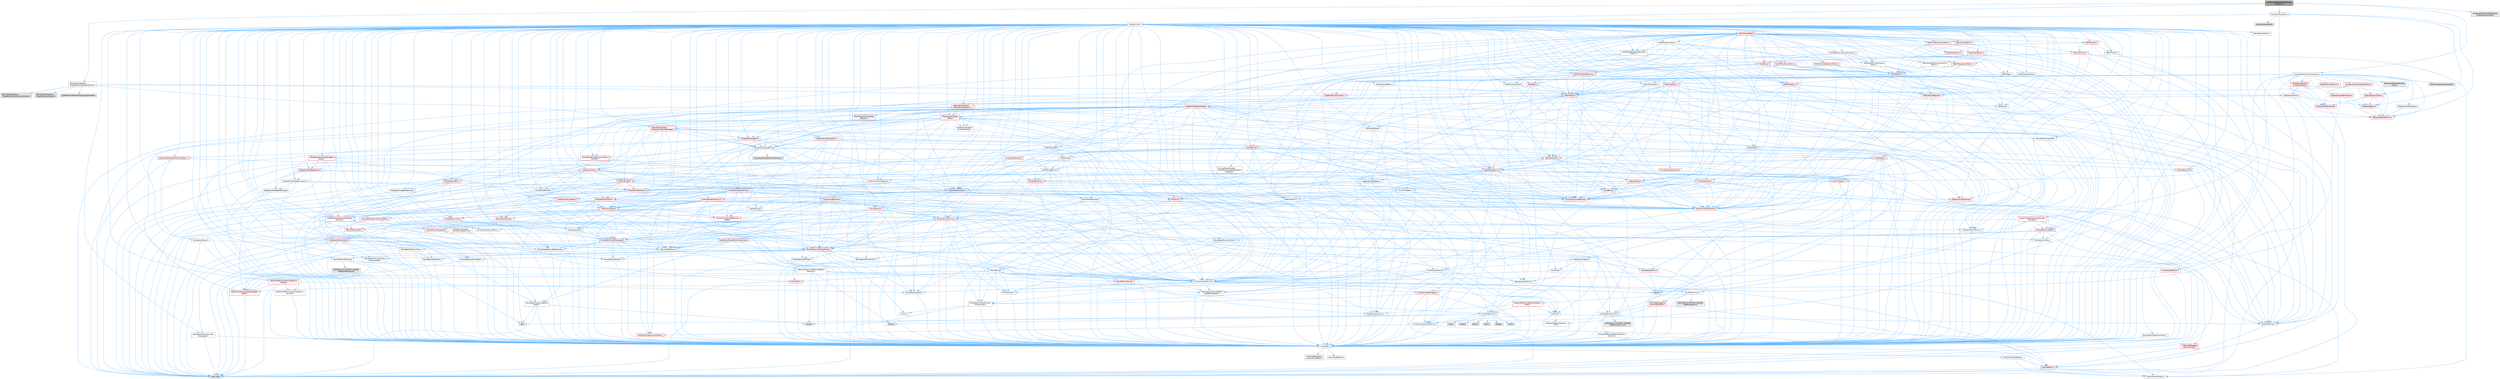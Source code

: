 digraph "ComponentElementEditorCopyAndPaste.h"
{
 // INTERACTIVE_SVG=YES
 // LATEX_PDF_SIZE
  bgcolor="transparent";
  edge [fontname=Helvetica,fontsize=10,labelfontname=Helvetica,labelfontsize=10];
  node [fontname=Helvetica,fontsize=10,shape=box,height=0.2,width=0.4];
  Node1 [id="Node000001",label="ComponentElementEditorCopy\lAndPaste.h",height=0.2,width=0.4,color="gray40", fillcolor="grey60", style="filled", fontcolor="black",tooltip=" "];
  Node1 -> Node2 [id="edge1_Node000001_Node000002",color="steelblue1",style="solid",tooltip=" "];
  Node2 [id="Node000002",label="Elements/Interfaces\l/TypedElementWorldInterface.h",height=0.2,width=0.4,color="grey40", fillcolor="white", style="filled",URL="$de/def/TypedElementWorldInterface_8h.html",tooltip=" "];
  Node2 -> Node3 [id="edge2_Node000002_Node000003",color="steelblue1",style="solid",tooltip=" "];
  Node3 [id="Node000003",label="Elements/Framework\l/TypedElementHandle.h",height=0.2,width=0.4,color="grey60", fillcolor="#E0E0E0", style="filled",tooltip=" "];
  Node2 -> Node4 [id="edge3_Node000002_Node000004",color="steelblue1",style="solid",tooltip=" "];
  Node4 [id="Node000004",label="Elements/Interfaces\l/TypedElementSelectionInterface.h",height=0.2,width=0.4,color="grey60", fillcolor="#E0E0E0", style="filled",tooltip=" "];
  Node2 -> Node5 [id="edge4_Node000002_Node000005",color="steelblue1",style="solid",tooltip=" "];
  Node5 [id="Node000005",label="CoreFwd.h",height=0.2,width=0.4,color="grey40", fillcolor="white", style="filled",URL="$d1/d1e/CoreFwd_8h.html",tooltip=" "];
  Node5 -> Node6 [id="edge5_Node000005_Node000006",color="steelblue1",style="solid",tooltip=" "];
  Node6 [id="Node000006",label="CoreTypes.h",height=0.2,width=0.4,color="grey40", fillcolor="white", style="filled",URL="$dc/dec/CoreTypes_8h.html",tooltip=" "];
  Node6 -> Node7 [id="edge6_Node000006_Node000007",color="steelblue1",style="solid",tooltip=" "];
  Node7 [id="Node000007",label="HAL/Platform.h",height=0.2,width=0.4,color="red", fillcolor="#FFF0F0", style="filled",URL="$d9/dd0/Platform_8h.html",tooltip=" "];
  Node7 -> Node10 [id="edge7_Node000007_Node000010",color="steelblue1",style="solid",tooltip=" "];
  Node10 [id="Node000010",label="type_traits",height=0.2,width=0.4,color="grey60", fillcolor="#E0E0E0", style="filled",tooltip=" "];
  Node7 -> Node11 [id="edge8_Node000007_Node000011",color="steelblue1",style="solid",tooltip=" "];
  Node11 [id="Node000011",label="PreprocessorHelpers.h",height=0.2,width=0.4,color="grey40", fillcolor="white", style="filled",URL="$db/ddb/PreprocessorHelpers_8h.html",tooltip=" "];
  Node6 -> Node17 [id="edge9_Node000006_Node000017",color="steelblue1",style="solid",tooltip=" "];
  Node17 [id="Node000017",label="ProfilingDebugging\l/UMemoryDefines.h",height=0.2,width=0.4,color="grey40", fillcolor="white", style="filled",URL="$d2/da2/UMemoryDefines_8h.html",tooltip=" "];
  Node6 -> Node18 [id="edge10_Node000006_Node000018",color="steelblue1",style="solid",tooltip=" "];
  Node18 [id="Node000018",label="Misc/CoreMiscDefines.h",height=0.2,width=0.4,color="grey40", fillcolor="white", style="filled",URL="$da/d38/CoreMiscDefines_8h.html",tooltip=" "];
  Node18 -> Node7 [id="edge11_Node000018_Node000007",color="steelblue1",style="solid",tooltip=" "];
  Node18 -> Node11 [id="edge12_Node000018_Node000011",color="steelblue1",style="solid",tooltip=" "];
  Node6 -> Node19 [id="edge13_Node000006_Node000019",color="steelblue1",style="solid",tooltip=" "];
  Node19 [id="Node000019",label="Misc/CoreDefines.h",height=0.2,width=0.4,color="grey40", fillcolor="white", style="filled",URL="$d3/dd2/CoreDefines_8h.html",tooltip=" "];
  Node5 -> Node20 [id="edge14_Node000005_Node000020",color="steelblue1",style="solid",tooltip=" "];
  Node20 [id="Node000020",label="Containers/ContainersFwd.h",height=0.2,width=0.4,color="grey40", fillcolor="white", style="filled",URL="$d4/d0a/ContainersFwd_8h.html",tooltip=" "];
  Node20 -> Node7 [id="edge15_Node000020_Node000007",color="steelblue1",style="solid",tooltip=" "];
  Node20 -> Node6 [id="edge16_Node000020_Node000006",color="steelblue1",style="solid",tooltip=" "];
  Node20 -> Node21 [id="edge17_Node000020_Node000021",color="steelblue1",style="solid",tooltip=" "];
  Node21 [id="Node000021",label="Traits/IsContiguousContainer.h",height=0.2,width=0.4,color="red", fillcolor="#FFF0F0", style="filled",URL="$d5/d3c/IsContiguousContainer_8h.html",tooltip=" "];
  Node21 -> Node6 [id="edge18_Node000021_Node000006",color="steelblue1",style="solid",tooltip=" "];
  Node5 -> Node24 [id="edge19_Node000005_Node000024",color="steelblue1",style="solid",tooltip=" "];
  Node24 [id="Node000024",label="Math/MathFwd.h",height=0.2,width=0.4,color="grey40", fillcolor="white", style="filled",URL="$d2/d10/MathFwd_8h.html",tooltip=" "];
  Node24 -> Node7 [id="edge20_Node000024_Node000007",color="steelblue1",style="solid",tooltip=" "];
  Node5 -> Node25 [id="edge21_Node000005_Node000025",color="steelblue1",style="solid",tooltip=" "];
  Node25 [id="Node000025",label="UObject/UObjectHierarchy\lFwd.h",height=0.2,width=0.4,color="grey40", fillcolor="white", style="filled",URL="$d3/d13/UObjectHierarchyFwd_8h.html",tooltip=" "];
  Node2 -> Node26 [id="edge22_Node000002_Node000026",color="steelblue1",style="solid",tooltip=" "];
  Node26 [id="Node000026",label="UObject/Interface.h",height=0.2,width=0.4,color="grey40", fillcolor="white", style="filled",URL="$d7/d91/Interface_8h.html",tooltip=" "];
  Node26 -> Node7 [id="edge23_Node000026_Node000007",color="steelblue1",style="solid",tooltip=" "];
  Node26 -> Node27 [id="edge24_Node000026_Node000027",color="steelblue1",style="solid",tooltip=" "];
  Node27 [id="Node000027",label="UObject/Object.h",height=0.2,width=0.4,color="red", fillcolor="#FFF0F0", style="filled",URL="$db/dbf/Object_8h.html",tooltip=" "];
  Node27 -> Node280 [id="edge25_Node000027_Node000280",color="steelblue1",style="solid",tooltip=" "];
  Node280 [id="Node000280",label="UObject/ObjectMacros.h",height=0.2,width=0.4,color="red", fillcolor="#FFF0F0", style="filled",URL="$d8/d8d/ObjectMacros_8h.html",tooltip=" "];
  Node26 -> Node280 [id="edge26_Node000026_Node000280",color="steelblue1",style="solid",tooltip=" "];
  Node26 -> Node287 [id="edge27_Node000026_Node000287",color="steelblue1",style="solid",tooltip=" "];
  Node287 [id="Node000287",label="UObject/UObjectGlobals.h",height=0.2,width=0.4,color="red", fillcolor="#FFF0F0", style="filled",URL="$d0/da9/UObjectGlobals_8h.html",tooltip=" "];
  Node287 -> Node127 [id="edge28_Node000287_Node000127",color="steelblue1",style="solid",tooltip=" "];
  Node127 [id="Node000127",label="Containers/Array.h",height=0.2,width=0.4,color="red", fillcolor="#FFF0F0", style="filled",URL="$df/dd0/Array_8h.html",tooltip=" "];
  Node127 -> Node6 [id="edge29_Node000127_Node000006",color="steelblue1",style="solid",tooltip=" "];
  Node127 -> Node30 [id="edge30_Node000127_Node000030",color="steelblue1",style="solid",tooltip=" "];
  Node30 [id="Node000030",label="Misc/AssertionMacros.h",height=0.2,width=0.4,color="grey40", fillcolor="white", style="filled",URL="$d0/dfa/AssertionMacros_8h.html",tooltip=" "];
  Node30 -> Node6 [id="edge31_Node000030_Node000006",color="steelblue1",style="solid",tooltip=" "];
  Node30 -> Node7 [id="edge32_Node000030_Node000007",color="steelblue1",style="solid",tooltip=" "];
  Node30 -> Node31 [id="edge33_Node000030_Node000031",color="steelblue1",style="solid",tooltip=" "];
  Node31 [id="Node000031",label="HAL/PlatformMisc.h",height=0.2,width=0.4,color="grey40", fillcolor="white", style="filled",URL="$d0/df5/PlatformMisc_8h.html",tooltip=" "];
  Node31 -> Node6 [id="edge34_Node000031_Node000006",color="steelblue1",style="solid",tooltip=" "];
  Node31 -> Node32 [id="edge35_Node000031_Node000032",color="steelblue1",style="solid",tooltip=" "];
  Node32 [id="Node000032",label="GenericPlatform/GenericPlatform\lMisc.h",height=0.2,width=0.4,color="red", fillcolor="#FFF0F0", style="filled",URL="$db/d9a/GenericPlatformMisc_8h.html",tooltip=" "];
  Node32 -> Node5 [id="edge36_Node000032_Node000005",color="steelblue1",style="solid",tooltip=" "];
  Node32 -> Node6 [id="edge37_Node000032_Node000006",color="steelblue1",style="solid",tooltip=" "];
  Node32 -> Node36 [id="edge38_Node000032_Node000036",color="steelblue1",style="solid",tooltip=" "];
  Node36 [id="Node000036",label="HAL/PlatformCrt.h",height=0.2,width=0.4,color="grey40", fillcolor="white", style="filled",URL="$d8/d75/PlatformCrt_8h.html",tooltip=" "];
  Node36 -> Node37 [id="edge39_Node000036_Node000037",color="steelblue1",style="solid",tooltip=" "];
  Node37 [id="Node000037",label="new",height=0.2,width=0.4,color="grey60", fillcolor="#E0E0E0", style="filled",tooltip=" "];
  Node36 -> Node38 [id="edge40_Node000036_Node000038",color="steelblue1",style="solid",tooltip=" "];
  Node38 [id="Node000038",label="wchar.h",height=0.2,width=0.4,color="grey60", fillcolor="#E0E0E0", style="filled",tooltip=" "];
  Node36 -> Node39 [id="edge41_Node000036_Node000039",color="steelblue1",style="solid",tooltip=" "];
  Node39 [id="Node000039",label="stddef.h",height=0.2,width=0.4,color="grey60", fillcolor="#E0E0E0", style="filled",tooltip=" "];
  Node36 -> Node40 [id="edge42_Node000036_Node000040",color="steelblue1",style="solid",tooltip=" "];
  Node40 [id="Node000040",label="stdlib.h",height=0.2,width=0.4,color="grey60", fillcolor="#E0E0E0", style="filled",tooltip=" "];
  Node36 -> Node41 [id="edge43_Node000036_Node000041",color="steelblue1",style="solid",tooltip=" "];
  Node41 [id="Node000041",label="stdio.h",height=0.2,width=0.4,color="grey60", fillcolor="#E0E0E0", style="filled",tooltip=" "];
  Node36 -> Node42 [id="edge44_Node000036_Node000042",color="steelblue1",style="solid",tooltip=" "];
  Node42 [id="Node000042",label="stdarg.h",height=0.2,width=0.4,color="grey60", fillcolor="#E0E0E0", style="filled",tooltip=" "];
  Node36 -> Node43 [id="edge45_Node000036_Node000043",color="steelblue1",style="solid",tooltip=" "];
  Node43 [id="Node000043",label="math.h",height=0.2,width=0.4,color="grey60", fillcolor="#E0E0E0", style="filled",tooltip=" "];
  Node36 -> Node44 [id="edge46_Node000036_Node000044",color="steelblue1",style="solid",tooltip=" "];
  Node44 [id="Node000044",label="float.h",height=0.2,width=0.4,color="grey60", fillcolor="#E0E0E0", style="filled",tooltip=" "];
  Node36 -> Node45 [id="edge47_Node000036_Node000045",color="steelblue1",style="solid",tooltip=" "];
  Node45 [id="Node000045",label="string.h",height=0.2,width=0.4,color="grey60", fillcolor="#E0E0E0", style="filled",tooltip=" "];
  Node32 -> Node46 [id="edge48_Node000032_Node000046",color="steelblue1",style="solid",tooltip=" "];
  Node46 [id="Node000046",label="Math/NumericLimits.h",height=0.2,width=0.4,color="grey40", fillcolor="white", style="filled",URL="$df/d1b/NumericLimits_8h.html",tooltip=" "];
  Node46 -> Node6 [id="edge49_Node000046_Node000006",color="steelblue1",style="solid",tooltip=" "];
  Node31 -> Node51 [id="edge50_Node000031_Node000051",color="steelblue1",style="solid",tooltip=" "];
  Node51 [id="Node000051",label="COMPILED_PLATFORM_HEADER\l(PlatformMisc.h)",height=0.2,width=0.4,color="grey60", fillcolor="#E0E0E0", style="filled",tooltip=" "];
  Node31 -> Node52 [id="edge51_Node000031_Node000052",color="steelblue1",style="solid",tooltip=" "];
  Node52 [id="Node000052",label="ProfilingDebugging\l/CpuProfilerTrace.h",height=0.2,width=0.4,color="red", fillcolor="#FFF0F0", style="filled",URL="$da/dcb/CpuProfilerTrace_8h.html",tooltip=" "];
  Node52 -> Node6 [id="edge52_Node000052_Node000006",color="steelblue1",style="solid",tooltip=" "];
  Node52 -> Node20 [id="edge53_Node000052_Node000020",color="steelblue1",style="solid",tooltip=" "];
  Node52 -> Node53 [id="edge54_Node000052_Node000053",color="steelblue1",style="solid",tooltip=" "];
  Node53 [id="Node000053",label="HAL/PlatformAtomics.h",height=0.2,width=0.4,color="grey40", fillcolor="white", style="filled",URL="$d3/d36/PlatformAtomics_8h.html",tooltip=" "];
  Node53 -> Node6 [id="edge55_Node000053_Node000006",color="steelblue1",style="solid",tooltip=" "];
  Node53 -> Node54 [id="edge56_Node000053_Node000054",color="steelblue1",style="solid",tooltip=" "];
  Node54 [id="Node000054",label="GenericPlatform/GenericPlatform\lAtomics.h",height=0.2,width=0.4,color="grey40", fillcolor="white", style="filled",URL="$da/d72/GenericPlatformAtomics_8h.html",tooltip=" "];
  Node54 -> Node6 [id="edge57_Node000054_Node000006",color="steelblue1",style="solid",tooltip=" "];
  Node53 -> Node55 [id="edge58_Node000053_Node000055",color="steelblue1",style="solid",tooltip=" "];
  Node55 [id="Node000055",label="COMPILED_PLATFORM_HEADER\l(PlatformAtomics.h)",height=0.2,width=0.4,color="grey60", fillcolor="#E0E0E0", style="filled",tooltip=" "];
  Node52 -> Node11 [id="edge59_Node000052_Node000011",color="steelblue1",style="solid",tooltip=" "];
  Node30 -> Node11 [id="edge60_Node000030_Node000011",color="steelblue1",style="solid",tooltip=" "];
  Node30 -> Node60 [id="edge61_Node000030_Node000060",color="steelblue1",style="solid",tooltip=" "];
  Node60 [id="Node000060",label="Templates/EnableIf.h",height=0.2,width=0.4,color="grey40", fillcolor="white", style="filled",URL="$d7/d60/EnableIf_8h.html",tooltip=" "];
  Node60 -> Node6 [id="edge62_Node000060_Node000006",color="steelblue1",style="solid",tooltip=" "];
  Node30 -> Node61 [id="edge63_Node000030_Node000061",color="steelblue1",style="solid",tooltip=" "];
  Node61 [id="Node000061",label="Templates/IsArrayOrRefOf\lTypeByPredicate.h",height=0.2,width=0.4,color="grey40", fillcolor="white", style="filled",URL="$d6/da1/IsArrayOrRefOfTypeByPredicate_8h.html",tooltip=" "];
  Node61 -> Node6 [id="edge64_Node000061_Node000006",color="steelblue1",style="solid",tooltip=" "];
  Node30 -> Node62 [id="edge65_Node000030_Node000062",color="steelblue1",style="solid",tooltip=" "];
  Node62 [id="Node000062",label="Templates/IsValidVariadic\lFunctionArg.h",height=0.2,width=0.4,color="grey40", fillcolor="white", style="filled",URL="$d0/dc8/IsValidVariadicFunctionArg_8h.html",tooltip=" "];
  Node62 -> Node6 [id="edge66_Node000062_Node000006",color="steelblue1",style="solid",tooltip=" "];
  Node62 -> Node63 [id="edge67_Node000062_Node000063",color="steelblue1",style="solid",tooltip=" "];
  Node63 [id="Node000063",label="IsEnum.h",height=0.2,width=0.4,color="grey40", fillcolor="white", style="filled",URL="$d4/de5/IsEnum_8h.html",tooltip=" "];
  Node62 -> Node10 [id="edge68_Node000062_Node000010",color="steelblue1",style="solid",tooltip=" "];
  Node30 -> Node64 [id="edge69_Node000030_Node000064",color="steelblue1",style="solid",tooltip=" "];
  Node64 [id="Node000064",label="Traits/IsCharEncodingCompatible\lWith.h",height=0.2,width=0.4,color="red", fillcolor="#FFF0F0", style="filled",URL="$df/dd1/IsCharEncodingCompatibleWith_8h.html",tooltip=" "];
  Node64 -> Node10 [id="edge70_Node000064_Node000010",color="steelblue1",style="solid",tooltip=" "];
  Node30 -> Node66 [id="edge71_Node000030_Node000066",color="steelblue1",style="solid",tooltip=" "];
  Node66 [id="Node000066",label="Misc/VarArgs.h",height=0.2,width=0.4,color="grey40", fillcolor="white", style="filled",URL="$d5/d6f/VarArgs_8h.html",tooltip=" "];
  Node66 -> Node6 [id="edge72_Node000066_Node000006",color="steelblue1",style="solid",tooltip=" "];
  Node30 -> Node67 [id="edge73_Node000030_Node000067",color="steelblue1",style="solid",tooltip=" "];
  Node67 [id="Node000067",label="String/FormatStringSan.h",height=0.2,width=0.4,color="red", fillcolor="#FFF0F0", style="filled",URL="$d3/d8b/FormatStringSan_8h.html",tooltip=" "];
  Node67 -> Node10 [id="edge74_Node000067_Node000010",color="steelblue1",style="solid",tooltip=" "];
  Node67 -> Node6 [id="edge75_Node000067_Node000006",color="steelblue1",style="solid",tooltip=" "];
  Node67 -> Node62 [id="edge76_Node000067_Node000062",color="steelblue1",style="solid",tooltip=" "];
  Node67 -> Node20 [id="edge77_Node000067_Node000020",color="steelblue1",style="solid",tooltip=" "];
  Node30 -> Node73 [id="edge78_Node000030_Node000073",color="steelblue1",style="solid",tooltip=" "];
  Node73 [id="Node000073",label="atomic",height=0.2,width=0.4,color="grey60", fillcolor="#E0E0E0", style="filled",tooltip=" "];
  Node127 -> Node128 [id="edge79_Node000127_Node000128",color="steelblue1",style="solid",tooltip=" "];
  Node128 [id="Node000128",label="Misc/IntrusiveUnsetOptional\lState.h",height=0.2,width=0.4,color="red", fillcolor="#FFF0F0", style="filled",URL="$d2/d0a/IntrusiveUnsetOptionalState_8h.html",tooltip=" "];
  Node127 -> Node75 [id="edge80_Node000127_Node000075",color="steelblue1",style="solid",tooltip=" "];
  Node75 [id="Node000075",label="HAL/UnrealMemory.h",height=0.2,width=0.4,color="grey40", fillcolor="white", style="filled",URL="$d9/d96/UnrealMemory_8h.html",tooltip=" "];
  Node75 -> Node6 [id="edge81_Node000075_Node000006",color="steelblue1",style="solid",tooltip=" "];
  Node75 -> Node76 [id="edge82_Node000075_Node000076",color="steelblue1",style="solid",tooltip=" "];
  Node76 [id="Node000076",label="GenericPlatform/GenericPlatform\lMemory.h",height=0.2,width=0.4,color="grey40", fillcolor="white", style="filled",URL="$dd/d22/GenericPlatformMemory_8h.html",tooltip=" "];
  Node76 -> Node5 [id="edge83_Node000076_Node000005",color="steelblue1",style="solid",tooltip=" "];
  Node76 -> Node6 [id="edge84_Node000076_Node000006",color="steelblue1",style="solid",tooltip=" "];
  Node76 -> Node77 [id="edge85_Node000076_Node000077",color="steelblue1",style="solid",tooltip=" "];
  Node77 [id="Node000077",label="HAL/PlatformString.h",height=0.2,width=0.4,color="red", fillcolor="#FFF0F0", style="filled",URL="$db/db5/PlatformString_8h.html",tooltip=" "];
  Node77 -> Node6 [id="edge86_Node000077_Node000006",color="steelblue1",style="solid",tooltip=" "];
  Node76 -> Node45 [id="edge87_Node000076_Node000045",color="steelblue1",style="solid",tooltip=" "];
  Node76 -> Node38 [id="edge88_Node000076_Node000038",color="steelblue1",style="solid",tooltip=" "];
  Node75 -> Node79 [id="edge89_Node000075_Node000079",color="steelblue1",style="solid",tooltip=" "];
  Node79 [id="Node000079",label="HAL/MemoryBase.h",height=0.2,width=0.4,color="grey40", fillcolor="white", style="filled",URL="$d6/d9f/MemoryBase_8h.html",tooltip=" "];
  Node79 -> Node6 [id="edge90_Node000079_Node000006",color="steelblue1",style="solid",tooltip=" "];
  Node79 -> Node53 [id="edge91_Node000079_Node000053",color="steelblue1",style="solid",tooltip=" "];
  Node79 -> Node36 [id="edge92_Node000079_Node000036",color="steelblue1",style="solid",tooltip=" "];
  Node79 -> Node80 [id="edge93_Node000079_Node000080",color="steelblue1",style="solid",tooltip=" "];
  Node80 [id="Node000080",label="Misc/Exec.h",height=0.2,width=0.4,color="grey40", fillcolor="white", style="filled",URL="$de/ddb/Exec_8h.html",tooltip=" "];
  Node80 -> Node6 [id="edge94_Node000080_Node000006",color="steelblue1",style="solid",tooltip=" "];
  Node80 -> Node30 [id="edge95_Node000080_Node000030",color="steelblue1",style="solid",tooltip=" "];
  Node79 -> Node81 [id="edge96_Node000079_Node000081",color="steelblue1",style="solid",tooltip=" "];
  Node81 [id="Node000081",label="Misc/OutputDevice.h",height=0.2,width=0.4,color="grey40", fillcolor="white", style="filled",URL="$d7/d32/OutputDevice_8h.html",tooltip=" "];
  Node81 -> Node5 [id="edge97_Node000081_Node000005",color="steelblue1",style="solid",tooltip=" "];
  Node81 -> Node6 [id="edge98_Node000081_Node000006",color="steelblue1",style="solid",tooltip=" "];
  Node81 -> Node82 [id="edge99_Node000081_Node000082",color="steelblue1",style="solid",tooltip=" "];
  Node82 [id="Node000082",label="Logging/LogVerbosity.h",height=0.2,width=0.4,color="grey40", fillcolor="white", style="filled",URL="$d2/d8f/LogVerbosity_8h.html",tooltip=" "];
  Node82 -> Node6 [id="edge100_Node000082_Node000006",color="steelblue1",style="solid",tooltip=" "];
  Node81 -> Node66 [id="edge101_Node000081_Node000066",color="steelblue1",style="solid",tooltip=" "];
  Node81 -> Node61 [id="edge102_Node000081_Node000061",color="steelblue1",style="solid",tooltip=" "];
  Node81 -> Node62 [id="edge103_Node000081_Node000062",color="steelblue1",style="solid",tooltip=" "];
  Node81 -> Node64 [id="edge104_Node000081_Node000064",color="steelblue1",style="solid",tooltip=" "];
  Node79 -> Node83 [id="edge105_Node000079_Node000083",color="steelblue1",style="solid",tooltip=" "];
  Node83 [id="Node000083",label="Templates/Atomic.h",height=0.2,width=0.4,color="red", fillcolor="#FFF0F0", style="filled",URL="$d3/d91/Atomic_8h.html",tooltip=" "];
  Node83 -> Node73 [id="edge106_Node000083_Node000073",color="steelblue1",style="solid",tooltip=" "];
  Node75 -> Node92 [id="edge107_Node000075_Node000092",color="steelblue1",style="solid",tooltip=" "];
  Node92 [id="Node000092",label="HAL/PlatformMemory.h",height=0.2,width=0.4,color="grey40", fillcolor="white", style="filled",URL="$de/d68/PlatformMemory_8h.html",tooltip=" "];
  Node92 -> Node6 [id="edge108_Node000092_Node000006",color="steelblue1",style="solid",tooltip=" "];
  Node92 -> Node76 [id="edge109_Node000092_Node000076",color="steelblue1",style="solid",tooltip=" "];
  Node92 -> Node93 [id="edge110_Node000092_Node000093",color="steelblue1",style="solid",tooltip=" "];
  Node93 [id="Node000093",label="COMPILED_PLATFORM_HEADER\l(PlatformMemory.h)",height=0.2,width=0.4,color="grey60", fillcolor="#E0E0E0", style="filled",tooltip=" "];
  Node75 -> Node94 [id="edge111_Node000075_Node000094",color="steelblue1",style="solid",tooltip=" "];
  Node94 [id="Node000094",label="ProfilingDebugging\l/MemoryTrace.h",height=0.2,width=0.4,color="red", fillcolor="#FFF0F0", style="filled",URL="$da/dd7/MemoryTrace_8h.html",tooltip=" "];
  Node94 -> Node7 [id="edge112_Node000094_Node000007",color="steelblue1",style="solid",tooltip=" "];
  Node75 -> Node95 [id="edge113_Node000075_Node000095",color="steelblue1",style="solid",tooltip=" "];
  Node95 [id="Node000095",label="Templates/IsPointer.h",height=0.2,width=0.4,color="grey40", fillcolor="white", style="filled",URL="$d7/d05/IsPointer_8h.html",tooltip=" "];
  Node95 -> Node6 [id="edge114_Node000095_Node000006",color="steelblue1",style="solid",tooltip=" "];
  Node127 -> Node96 [id="edge115_Node000127_Node000096",color="steelblue1",style="solid",tooltip=" "];
  Node96 [id="Node000096",label="Templates/UnrealTypeTraits.h",height=0.2,width=0.4,color="red", fillcolor="#FFF0F0", style="filled",URL="$d2/d2d/UnrealTypeTraits_8h.html",tooltip=" "];
  Node96 -> Node6 [id="edge116_Node000096_Node000006",color="steelblue1",style="solid",tooltip=" "];
  Node96 -> Node95 [id="edge117_Node000096_Node000095",color="steelblue1",style="solid",tooltip=" "];
  Node96 -> Node30 [id="edge118_Node000096_Node000030",color="steelblue1",style="solid",tooltip=" "];
  Node96 -> Node88 [id="edge119_Node000096_Node000088",color="steelblue1",style="solid",tooltip=" "];
  Node88 [id="Node000088",label="Templates/AndOrNot.h",height=0.2,width=0.4,color="grey40", fillcolor="white", style="filled",URL="$db/d0a/AndOrNot_8h.html",tooltip=" "];
  Node88 -> Node6 [id="edge120_Node000088_Node000006",color="steelblue1",style="solid",tooltip=" "];
  Node96 -> Node60 [id="edge121_Node000096_Node000060",color="steelblue1",style="solid",tooltip=" "];
  Node96 -> Node97 [id="edge122_Node000096_Node000097",color="steelblue1",style="solid",tooltip=" "];
  Node97 [id="Node000097",label="Templates/IsArithmetic.h",height=0.2,width=0.4,color="grey40", fillcolor="white", style="filled",URL="$d2/d5d/IsArithmetic_8h.html",tooltip=" "];
  Node97 -> Node6 [id="edge123_Node000097_Node000006",color="steelblue1",style="solid",tooltip=" "];
  Node96 -> Node63 [id="edge124_Node000096_Node000063",color="steelblue1",style="solid",tooltip=" "];
  Node96 -> Node99 [id="edge125_Node000096_Node000099",color="steelblue1",style="solid",tooltip=" "];
  Node99 [id="Node000099",label="Templates/IsPODType.h",height=0.2,width=0.4,color="grey40", fillcolor="white", style="filled",URL="$d7/db1/IsPODType_8h.html",tooltip=" "];
  Node99 -> Node6 [id="edge126_Node000099_Node000006",color="steelblue1",style="solid",tooltip=" "];
  Node96 -> Node100 [id="edge127_Node000096_Node000100",color="steelblue1",style="solid",tooltip=" "];
  Node100 [id="Node000100",label="Templates/IsUECoreType.h",height=0.2,width=0.4,color="grey40", fillcolor="white", style="filled",URL="$d1/db8/IsUECoreType_8h.html",tooltip=" "];
  Node100 -> Node6 [id="edge128_Node000100_Node000006",color="steelblue1",style="solid",tooltip=" "];
  Node100 -> Node10 [id="edge129_Node000100_Node000010",color="steelblue1",style="solid",tooltip=" "];
  Node96 -> Node89 [id="edge130_Node000096_Node000089",color="steelblue1",style="solid",tooltip=" "];
  Node89 [id="Node000089",label="Templates/IsTriviallyCopy\lConstructible.h",height=0.2,width=0.4,color="grey40", fillcolor="white", style="filled",URL="$d3/d78/IsTriviallyCopyConstructible_8h.html",tooltip=" "];
  Node89 -> Node6 [id="edge131_Node000089_Node000006",color="steelblue1",style="solid",tooltip=" "];
  Node89 -> Node10 [id="edge132_Node000089_Node000010",color="steelblue1",style="solid",tooltip=" "];
  Node127 -> Node101 [id="edge133_Node000127_Node000101",color="steelblue1",style="solid",tooltip=" "];
  Node101 [id="Node000101",label="Templates/UnrealTemplate.h",height=0.2,width=0.4,color="red", fillcolor="#FFF0F0", style="filled",URL="$d4/d24/UnrealTemplate_8h.html",tooltip=" "];
  Node101 -> Node6 [id="edge134_Node000101_Node000006",color="steelblue1",style="solid",tooltip=" "];
  Node101 -> Node95 [id="edge135_Node000101_Node000095",color="steelblue1",style="solid",tooltip=" "];
  Node101 -> Node75 [id="edge136_Node000101_Node000075",color="steelblue1",style="solid",tooltip=" "];
  Node101 -> Node96 [id="edge137_Node000101_Node000096",color="steelblue1",style="solid",tooltip=" "];
  Node101 -> Node104 [id="edge138_Node000101_Node000104",color="steelblue1",style="solid",tooltip=" "];
  Node104 [id="Node000104",label="Templates/RemoveReference.h",height=0.2,width=0.4,color="grey40", fillcolor="white", style="filled",URL="$da/dbe/RemoveReference_8h.html",tooltip=" "];
  Node104 -> Node6 [id="edge139_Node000104_Node000006",color="steelblue1",style="solid",tooltip=" "];
  Node101 -> Node105 [id="edge140_Node000101_Node000105",color="steelblue1",style="solid",tooltip=" "];
  Node105 [id="Node000105",label="Templates/TypeCompatible\lBytes.h",height=0.2,width=0.4,color="grey40", fillcolor="white", style="filled",URL="$df/d0a/TypeCompatibleBytes_8h.html",tooltip=" "];
  Node105 -> Node6 [id="edge141_Node000105_Node000006",color="steelblue1",style="solid",tooltip=" "];
  Node105 -> Node45 [id="edge142_Node000105_Node000045",color="steelblue1",style="solid",tooltip=" "];
  Node105 -> Node37 [id="edge143_Node000105_Node000037",color="steelblue1",style="solid",tooltip=" "];
  Node105 -> Node10 [id="edge144_Node000105_Node000010",color="steelblue1",style="solid",tooltip=" "];
  Node101 -> Node21 [id="edge145_Node000101_Node000021",color="steelblue1",style="solid",tooltip=" "];
  Node101 -> Node10 [id="edge146_Node000101_Node000010",color="steelblue1",style="solid",tooltip=" "];
  Node127 -> Node115 [id="edge147_Node000127_Node000115",color="steelblue1",style="solid",tooltip=" "];
  Node115 [id="Node000115",label="Containers/ContainerAllocation\lPolicies.h",height=0.2,width=0.4,color="red", fillcolor="#FFF0F0", style="filled",URL="$d7/dff/ContainerAllocationPolicies_8h.html",tooltip=" "];
  Node115 -> Node6 [id="edge148_Node000115_Node000006",color="steelblue1",style="solid",tooltip=" "];
  Node115 -> Node115 [id="edge149_Node000115_Node000115",color="steelblue1",style="solid",tooltip=" "];
  Node115 -> Node117 [id="edge150_Node000115_Node000117",color="steelblue1",style="solid",tooltip=" "];
  Node117 [id="Node000117",label="HAL/PlatformMath.h",height=0.2,width=0.4,color="red", fillcolor="#FFF0F0", style="filled",URL="$dc/d53/PlatformMath_8h.html",tooltip=" "];
  Node117 -> Node6 [id="edge151_Node000117_Node000006",color="steelblue1",style="solid",tooltip=" "];
  Node115 -> Node75 [id="edge152_Node000115_Node000075",color="steelblue1",style="solid",tooltip=" "];
  Node115 -> Node46 [id="edge153_Node000115_Node000046",color="steelblue1",style="solid",tooltip=" "];
  Node115 -> Node30 [id="edge154_Node000115_Node000030",color="steelblue1",style="solid",tooltip=" "];
  Node115 -> Node126 [id="edge155_Node000115_Node000126",color="steelblue1",style="solid",tooltip=" "];
  Node126 [id="Node000126",label="Templates/MemoryOps.h",height=0.2,width=0.4,color="red", fillcolor="#FFF0F0", style="filled",URL="$db/dea/MemoryOps_8h.html",tooltip=" "];
  Node126 -> Node6 [id="edge156_Node000126_Node000006",color="steelblue1",style="solid",tooltip=" "];
  Node126 -> Node75 [id="edge157_Node000126_Node000075",color="steelblue1",style="solid",tooltip=" "];
  Node126 -> Node90 [id="edge158_Node000126_Node000090",color="steelblue1",style="solid",tooltip=" "];
  Node90 [id="Node000090",label="Templates/IsTriviallyCopy\lAssignable.h",height=0.2,width=0.4,color="grey40", fillcolor="white", style="filled",URL="$d2/df2/IsTriviallyCopyAssignable_8h.html",tooltip=" "];
  Node90 -> Node6 [id="edge159_Node000090_Node000006",color="steelblue1",style="solid",tooltip=" "];
  Node90 -> Node10 [id="edge160_Node000090_Node000010",color="steelblue1",style="solid",tooltip=" "];
  Node126 -> Node89 [id="edge161_Node000126_Node000089",color="steelblue1",style="solid",tooltip=" "];
  Node126 -> Node96 [id="edge162_Node000126_Node000096",color="steelblue1",style="solid",tooltip=" "];
  Node126 -> Node37 [id="edge163_Node000126_Node000037",color="steelblue1",style="solid",tooltip=" "];
  Node126 -> Node10 [id="edge164_Node000126_Node000010",color="steelblue1",style="solid",tooltip=" "];
  Node115 -> Node105 [id="edge165_Node000115_Node000105",color="steelblue1",style="solid",tooltip=" "];
  Node115 -> Node10 [id="edge166_Node000115_Node000010",color="steelblue1",style="solid",tooltip=" "];
  Node127 -> Node134 [id="edge167_Node000127_Node000134",color="steelblue1",style="solid",tooltip=" "];
  Node134 [id="Node000134",label="Serialization/Archive.h",height=0.2,width=0.4,color="red", fillcolor="#FFF0F0", style="filled",URL="$d7/d3b/Archive_8h.html",tooltip=" "];
  Node134 -> Node5 [id="edge168_Node000134_Node000005",color="steelblue1",style="solid",tooltip=" "];
  Node134 -> Node6 [id="edge169_Node000134_Node000006",color="steelblue1",style="solid",tooltip=" "];
  Node134 -> Node135 [id="edge170_Node000134_Node000135",color="steelblue1",style="solid",tooltip=" "];
  Node135 [id="Node000135",label="HAL/PlatformProperties.h",height=0.2,width=0.4,color="red", fillcolor="#FFF0F0", style="filled",URL="$d9/db0/PlatformProperties_8h.html",tooltip=" "];
  Node135 -> Node6 [id="edge171_Node000135_Node000006",color="steelblue1",style="solid",tooltip=" "];
  Node134 -> Node138 [id="edge172_Node000134_Node000138",color="steelblue1",style="solid",tooltip=" "];
  Node138 [id="Node000138",label="Internationalization\l/TextNamespaceFwd.h",height=0.2,width=0.4,color="grey40", fillcolor="white", style="filled",URL="$d8/d97/TextNamespaceFwd_8h.html",tooltip=" "];
  Node138 -> Node6 [id="edge173_Node000138_Node000006",color="steelblue1",style="solid",tooltip=" "];
  Node134 -> Node24 [id="edge174_Node000134_Node000024",color="steelblue1",style="solid",tooltip=" "];
  Node134 -> Node30 [id="edge175_Node000134_Node000030",color="steelblue1",style="solid",tooltip=" "];
  Node134 -> Node139 [id="edge176_Node000134_Node000139",color="steelblue1",style="solid",tooltip=" "];
  Node139 [id="Node000139",label="Misc/EngineVersionBase.h",height=0.2,width=0.4,color="grey40", fillcolor="white", style="filled",URL="$d5/d2b/EngineVersionBase_8h.html",tooltip=" "];
  Node139 -> Node6 [id="edge177_Node000139_Node000006",color="steelblue1",style="solid",tooltip=" "];
  Node134 -> Node66 [id="edge178_Node000134_Node000066",color="steelblue1",style="solid",tooltip=" "];
  Node134 -> Node60 [id="edge179_Node000134_Node000060",color="steelblue1",style="solid",tooltip=" "];
  Node134 -> Node61 [id="edge180_Node000134_Node000061",color="steelblue1",style="solid",tooltip=" "];
  Node134 -> Node142 [id="edge181_Node000134_Node000142",color="steelblue1",style="solid",tooltip=" "];
  Node142 [id="Node000142",label="Templates/IsEnumClass.h",height=0.2,width=0.4,color="grey40", fillcolor="white", style="filled",URL="$d7/d15/IsEnumClass_8h.html",tooltip=" "];
  Node142 -> Node6 [id="edge182_Node000142_Node000006",color="steelblue1",style="solid",tooltip=" "];
  Node142 -> Node88 [id="edge183_Node000142_Node000088",color="steelblue1",style="solid",tooltip=" "];
  Node134 -> Node62 [id="edge184_Node000134_Node000062",color="steelblue1",style="solid",tooltip=" "];
  Node134 -> Node101 [id="edge185_Node000134_Node000101",color="steelblue1",style="solid",tooltip=" "];
  Node134 -> Node64 [id="edge186_Node000134_Node000064",color="steelblue1",style="solid",tooltip=" "];
  Node134 -> Node143 [id="edge187_Node000134_Node000143",color="steelblue1",style="solid",tooltip=" "];
  Node143 [id="Node000143",label="UObject/ObjectVersion.h",height=0.2,width=0.4,color="grey40", fillcolor="white", style="filled",URL="$da/d63/ObjectVersion_8h.html",tooltip=" "];
  Node143 -> Node6 [id="edge188_Node000143_Node000006",color="steelblue1",style="solid",tooltip=" "];
  Node127 -> Node160 [id="edge189_Node000127_Node000160",color="steelblue1",style="solid",tooltip=" "];
  Node160 [id="Node000160",label="Templates/Invoke.h",height=0.2,width=0.4,color="red", fillcolor="#FFF0F0", style="filled",URL="$d7/deb/Invoke_8h.html",tooltip=" "];
  Node160 -> Node6 [id="edge190_Node000160_Node000006",color="steelblue1",style="solid",tooltip=" "];
  Node160 -> Node101 [id="edge191_Node000160_Node000101",color="steelblue1",style="solid",tooltip=" "];
  Node160 -> Node10 [id="edge192_Node000160_Node000010",color="steelblue1",style="solid",tooltip=" "];
  Node127 -> Node165 [id="edge193_Node000127_Node000165",color="steelblue1",style="solid",tooltip=" "];
  Node165 [id="Node000165",label="Templates/Less.h",height=0.2,width=0.4,color="grey40", fillcolor="white", style="filled",URL="$de/dc8/Less_8h.html",tooltip=" "];
  Node165 -> Node6 [id="edge194_Node000165_Node000006",color="steelblue1",style="solid",tooltip=" "];
  Node165 -> Node101 [id="edge195_Node000165_Node000101",color="steelblue1",style="solid",tooltip=" "];
  Node127 -> Node173 [id="edge196_Node000127_Node000173",color="steelblue1",style="solid",tooltip=" "];
  Node173 [id="Node000173",label="Templates/Sorting.h",height=0.2,width=0.4,color="red", fillcolor="#FFF0F0", style="filled",URL="$d3/d9e/Sorting_8h.html",tooltip=" "];
  Node173 -> Node6 [id="edge197_Node000173_Node000006",color="steelblue1",style="solid",tooltip=" "];
  Node173 -> Node117 [id="edge198_Node000173_Node000117",color="steelblue1",style="solid",tooltip=" "];
  Node173 -> Node165 [id="edge199_Node000173_Node000165",color="steelblue1",style="solid",tooltip=" "];
  Node127 -> Node177 [id="edge200_Node000127_Node000177",color="steelblue1",style="solid",tooltip=" "];
  Node177 [id="Node000177",label="Templates/AlignmentTemplates.h",height=0.2,width=0.4,color="red", fillcolor="#FFF0F0", style="filled",URL="$dd/d32/AlignmentTemplates_8h.html",tooltip=" "];
  Node177 -> Node6 [id="edge201_Node000177_Node000006",color="steelblue1",style="solid",tooltip=" "];
  Node177 -> Node95 [id="edge202_Node000177_Node000095",color="steelblue1",style="solid",tooltip=" "];
  Node127 -> Node10 [id="edge203_Node000127_Node000010",color="steelblue1",style="solid",tooltip=" "];
  Node287 -> Node115 [id="edge204_Node000287_Node000115",color="steelblue1",style="solid",tooltip=" "];
  Node287 -> Node20 [id="edge205_Node000287_Node000020",color="steelblue1",style="solid",tooltip=" "];
  Node287 -> Node189 [id="edge206_Node000287_Node000189",color="steelblue1",style="solid",tooltip=" "];
  Node189 [id="Node000189",label="Containers/Map.h",height=0.2,width=0.4,color="red", fillcolor="#FFF0F0", style="filled",URL="$df/d79/Map_8h.html",tooltip=" "];
  Node189 -> Node6 [id="edge207_Node000189_Node000006",color="steelblue1",style="solid",tooltip=" "];
  Node189 -> Node190 [id="edge208_Node000189_Node000190",color="steelblue1",style="solid",tooltip=" "];
  Node190 [id="Node000190",label="Algo/Reverse.h",height=0.2,width=0.4,color="grey40", fillcolor="white", style="filled",URL="$d5/d93/Reverse_8h.html",tooltip=" "];
  Node190 -> Node6 [id="edge209_Node000190_Node000006",color="steelblue1",style="solid",tooltip=" "];
  Node190 -> Node101 [id="edge210_Node000190_Node000101",color="steelblue1",style="solid",tooltip=" "];
  Node189 -> Node191 [id="edge211_Node000189_Node000191",color="steelblue1",style="solid",tooltip=" "];
  Node191 [id="Node000191",label="Containers/Set.h",height=0.2,width=0.4,color="red", fillcolor="#FFF0F0", style="filled",URL="$d4/d45/Set_8h.html",tooltip=" "];
  Node191 -> Node115 [id="edge212_Node000191_Node000115",color="steelblue1",style="solid",tooltip=" "];
  Node191 -> Node193 [id="edge213_Node000191_Node000193",color="steelblue1",style="solid",tooltip=" "];
  Node193 [id="Node000193",label="Containers/SparseArray.h",height=0.2,width=0.4,color="red", fillcolor="#FFF0F0", style="filled",URL="$d5/dbf/SparseArray_8h.html",tooltip=" "];
  Node193 -> Node6 [id="edge214_Node000193_Node000006",color="steelblue1",style="solid",tooltip=" "];
  Node193 -> Node30 [id="edge215_Node000193_Node000030",color="steelblue1",style="solid",tooltip=" "];
  Node193 -> Node75 [id="edge216_Node000193_Node000075",color="steelblue1",style="solid",tooltip=" "];
  Node193 -> Node96 [id="edge217_Node000193_Node000096",color="steelblue1",style="solid",tooltip=" "];
  Node193 -> Node101 [id="edge218_Node000193_Node000101",color="steelblue1",style="solid",tooltip=" "];
  Node193 -> Node115 [id="edge219_Node000193_Node000115",color="steelblue1",style="solid",tooltip=" "];
  Node193 -> Node165 [id="edge220_Node000193_Node000165",color="steelblue1",style="solid",tooltip=" "];
  Node193 -> Node127 [id="edge221_Node000193_Node000127",color="steelblue1",style="solid",tooltip=" "];
  Node193 -> Node176 [id="edge222_Node000193_Node000176",color="steelblue1",style="solid",tooltip=" "];
  Node176 [id="Node000176",label="Math/UnrealMathUtility.h",height=0.2,width=0.4,color="red", fillcolor="#FFF0F0", style="filled",URL="$db/db8/UnrealMathUtility_8h.html",tooltip=" "];
  Node176 -> Node6 [id="edge223_Node000176_Node000006",color="steelblue1",style="solid",tooltip=" "];
  Node176 -> Node30 [id="edge224_Node000176_Node000030",color="steelblue1",style="solid",tooltip=" "];
  Node176 -> Node117 [id="edge225_Node000176_Node000117",color="steelblue1",style="solid",tooltip=" "];
  Node176 -> Node24 [id="edge226_Node000176_Node000024",color="steelblue1",style="solid",tooltip=" "];
  Node193 -> Node194 [id="edge227_Node000193_Node000194",color="steelblue1",style="solid",tooltip=" "];
  Node194 [id="Node000194",label="Containers/ScriptArray.h",height=0.2,width=0.4,color="red", fillcolor="#FFF0F0", style="filled",URL="$dc/daf/ScriptArray_8h.html",tooltip=" "];
  Node194 -> Node6 [id="edge228_Node000194_Node000006",color="steelblue1",style="solid",tooltip=" "];
  Node194 -> Node30 [id="edge229_Node000194_Node000030",color="steelblue1",style="solid",tooltip=" "];
  Node194 -> Node75 [id="edge230_Node000194_Node000075",color="steelblue1",style="solid",tooltip=" "];
  Node194 -> Node115 [id="edge231_Node000194_Node000115",color="steelblue1",style="solid",tooltip=" "];
  Node194 -> Node127 [id="edge232_Node000194_Node000127",color="steelblue1",style="solid",tooltip=" "];
  Node193 -> Node195 [id="edge233_Node000193_Node000195",color="steelblue1",style="solid",tooltip=" "];
  Node195 [id="Node000195",label="Containers/BitArray.h",height=0.2,width=0.4,color="red", fillcolor="#FFF0F0", style="filled",URL="$d1/de4/BitArray_8h.html",tooltip=" "];
  Node195 -> Node115 [id="edge234_Node000195_Node000115",color="steelblue1",style="solid",tooltip=" "];
  Node195 -> Node6 [id="edge235_Node000195_Node000006",color="steelblue1",style="solid",tooltip=" "];
  Node195 -> Node53 [id="edge236_Node000195_Node000053",color="steelblue1",style="solid",tooltip=" "];
  Node195 -> Node75 [id="edge237_Node000195_Node000075",color="steelblue1",style="solid",tooltip=" "];
  Node195 -> Node176 [id="edge238_Node000195_Node000176",color="steelblue1",style="solid",tooltip=" "];
  Node195 -> Node30 [id="edge239_Node000195_Node000030",color="steelblue1",style="solid",tooltip=" "];
  Node195 -> Node134 [id="edge240_Node000195_Node000134",color="steelblue1",style="solid",tooltip=" "];
  Node195 -> Node60 [id="edge241_Node000195_Node000060",color="steelblue1",style="solid",tooltip=" "];
  Node195 -> Node160 [id="edge242_Node000195_Node000160",color="steelblue1",style="solid",tooltip=" "];
  Node195 -> Node101 [id="edge243_Node000195_Node000101",color="steelblue1",style="solid",tooltip=" "];
  Node195 -> Node96 [id="edge244_Node000195_Node000096",color="steelblue1",style="solid",tooltip=" "];
  Node193 -> Node107 [id="edge245_Node000193_Node000107",color="steelblue1",style="solid",tooltip=" "];
  Node107 [id="Node000107",label="Containers/UnrealString.h",height=0.2,width=0.4,color="red", fillcolor="#FFF0F0", style="filled",URL="$d5/dba/UnrealString_8h.html",tooltip=" "];
  Node193 -> Node128 [id="edge246_Node000193_Node000128",color="steelblue1",style="solid",tooltip=" "];
  Node191 -> Node20 [id="edge247_Node000191_Node000020",color="steelblue1",style="solid",tooltip=" "];
  Node191 -> Node176 [id="edge248_Node000191_Node000176",color="steelblue1",style="solid",tooltip=" "];
  Node191 -> Node30 [id="edge249_Node000191_Node000030",color="steelblue1",style="solid",tooltip=" "];
  Node191 -> Node211 [id="edge250_Node000191_Node000211",color="steelblue1",style="solid",tooltip=" "];
  Node211 [id="Node000211",label="Misc/StructBuilder.h",height=0.2,width=0.4,color="grey40", fillcolor="white", style="filled",URL="$d9/db3/StructBuilder_8h.html",tooltip=" "];
  Node211 -> Node6 [id="edge251_Node000211_Node000006",color="steelblue1",style="solid",tooltip=" "];
  Node211 -> Node176 [id="edge252_Node000211_Node000176",color="steelblue1",style="solid",tooltip=" "];
  Node211 -> Node177 [id="edge253_Node000211_Node000177",color="steelblue1",style="solid",tooltip=" "];
  Node191 -> Node212 [id="edge254_Node000191_Node000212",color="steelblue1",style="solid",tooltip=" "];
  Node212 [id="Node000212",label="Templates/Function.h",height=0.2,width=0.4,color="red", fillcolor="#FFF0F0", style="filled",URL="$df/df5/Function_8h.html",tooltip=" "];
  Node212 -> Node6 [id="edge255_Node000212_Node000006",color="steelblue1",style="solid",tooltip=" "];
  Node212 -> Node30 [id="edge256_Node000212_Node000030",color="steelblue1",style="solid",tooltip=" "];
  Node212 -> Node128 [id="edge257_Node000212_Node000128",color="steelblue1",style="solid",tooltip=" "];
  Node212 -> Node75 [id="edge258_Node000212_Node000075",color="steelblue1",style="solid",tooltip=" "];
  Node212 -> Node96 [id="edge259_Node000212_Node000096",color="steelblue1",style="solid",tooltip=" "];
  Node212 -> Node160 [id="edge260_Node000212_Node000160",color="steelblue1",style="solid",tooltip=" "];
  Node212 -> Node101 [id="edge261_Node000212_Node000101",color="steelblue1",style="solid",tooltip=" "];
  Node212 -> Node176 [id="edge262_Node000212_Node000176",color="steelblue1",style="solid",tooltip=" "];
  Node212 -> Node37 [id="edge263_Node000212_Node000037",color="steelblue1",style="solid",tooltip=" "];
  Node212 -> Node10 [id="edge264_Node000212_Node000010",color="steelblue1",style="solid",tooltip=" "];
  Node191 -> Node173 [id="edge265_Node000191_Node000173",color="steelblue1",style="solid",tooltip=" "];
  Node191 -> Node149 [id="edge266_Node000191_Node000149",color="steelblue1",style="solid",tooltip=" "];
  Node149 [id="Node000149",label="Templates/TypeHash.h",height=0.2,width=0.4,color="red", fillcolor="#FFF0F0", style="filled",URL="$d1/d62/TypeHash_8h.html",tooltip=" "];
  Node149 -> Node6 [id="edge267_Node000149_Node000006",color="steelblue1",style="solid",tooltip=" "];
  Node149 -> Node150 [id="edge268_Node000149_Node000150",color="steelblue1",style="solid",tooltip=" "];
  Node150 [id="Node000150",label="Misc/Crc.h",height=0.2,width=0.4,color="red", fillcolor="#FFF0F0", style="filled",URL="$d4/dd2/Crc_8h.html",tooltip=" "];
  Node150 -> Node6 [id="edge269_Node000150_Node000006",color="steelblue1",style="solid",tooltip=" "];
  Node150 -> Node77 [id="edge270_Node000150_Node000077",color="steelblue1",style="solid",tooltip=" "];
  Node150 -> Node30 [id="edge271_Node000150_Node000030",color="steelblue1",style="solid",tooltip=" "];
  Node150 -> Node151 [id="edge272_Node000150_Node000151",color="steelblue1",style="solid",tooltip=" "];
  Node151 [id="Node000151",label="Misc/CString.h",height=0.2,width=0.4,color="grey40", fillcolor="white", style="filled",URL="$d2/d49/CString_8h.html",tooltip=" "];
  Node151 -> Node6 [id="edge273_Node000151_Node000006",color="steelblue1",style="solid",tooltip=" "];
  Node151 -> Node36 [id="edge274_Node000151_Node000036",color="steelblue1",style="solid",tooltip=" "];
  Node151 -> Node77 [id="edge275_Node000151_Node000077",color="steelblue1",style="solid",tooltip=" "];
  Node151 -> Node30 [id="edge276_Node000151_Node000030",color="steelblue1",style="solid",tooltip=" "];
  Node151 -> Node152 [id="edge277_Node000151_Node000152",color="steelblue1",style="solid",tooltip=" "];
  Node152 [id="Node000152",label="Misc/Char.h",height=0.2,width=0.4,color="red", fillcolor="#FFF0F0", style="filled",URL="$d0/d58/Char_8h.html",tooltip=" "];
  Node152 -> Node6 [id="edge278_Node000152_Node000006",color="steelblue1",style="solid",tooltip=" "];
  Node152 -> Node10 [id="edge279_Node000152_Node000010",color="steelblue1",style="solid",tooltip=" "];
  Node151 -> Node66 [id="edge280_Node000151_Node000066",color="steelblue1",style="solid",tooltip=" "];
  Node151 -> Node61 [id="edge281_Node000151_Node000061",color="steelblue1",style="solid",tooltip=" "];
  Node151 -> Node62 [id="edge282_Node000151_Node000062",color="steelblue1",style="solid",tooltip=" "];
  Node151 -> Node64 [id="edge283_Node000151_Node000064",color="steelblue1",style="solid",tooltip=" "];
  Node150 -> Node152 [id="edge284_Node000150_Node000152",color="steelblue1",style="solid",tooltip=" "];
  Node150 -> Node96 [id="edge285_Node000150_Node000096",color="steelblue1",style="solid",tooltip=" "];
  Node149 -> Node10 [id="edge286_Node000149_Node000010",color="steelblue1",style="solid",tooltip=" "];
  Node191 -> Node101 [id="edge287_Node000191_Node000101",color="steelblue1",style="solid",tooltip=" "];
  Node191 -> Node10 [id="edge288_Node000191_Node000010",color="steelblue1",style="solid",tooltip=" "];
  Node189 -> Node107 [id="edge289_Node000189_Node000107",color="steelblue1",style="solid",tooltip=" "];
  Node189 -> Node30 [id="edge290_Node000189_Node000030",color="steelblue1",style="solid",tooltip=" "];
  Node189 -> Node211 [id="edge291_Node000189_Node000211",color="steelblue1",style="solid",tooltip=" "];
  Node189 -> Node212 [id="edge292_Node000189_Node000212",color="steelblue1",style="solid",tooltip=" "];
  Node189 -> Node173 [id="edge293_Node000189_Node000173",color="steelblue1",style="solid",tooltip=" "];
  Node189 -> Node215 [id="edge294_Node000189_Node000215",color="steelblue1",style="solid",tooltip=" "];
  Node215 [id="Node000215",label="Templates/Tuple.h",height=0.2,width=0.4,color="red", fillcolor="#FFF0F0", style="filled",URL="$d2/d4f/Tuple_8h.html",tooltip=" "];
  Node215 -> Node6 [id="edge295_Node000215_Node000006",color="steelblue1",style="solid",tooltip=" "];
  Node215 -> Node101 [id="edge296_Node000215_Node000101",color="steelblue1",style="solid",tooltip=" "];
  Node215 -> Node216 [id="edge297_Node000215_Node000216",color="steelblue1",style="solid",tooltip=" "];
  Node216 [id="Node000216",label="Delegates/IntegerSequence.h",height=0.2,width=0.4,color="grey40", fillcolor="white", style="filled",URL="$d2/dcc/IntegerSequence_8h.html",tooltip=" "];
  Node216 -> Node6 [id="edge298_Node000216_Node000006",color="steelblue1",style="solid",tooltip=" "];
  Node215 -> Node160 [id="edge299_Node000215_Node000160",color="steelblue1",style="solid",tooltip=" "];
  Node215 -> Node149 [id="edge300_Node000215_Node000149",color="steelblue1",style="solid",tooltip=" "];
  Node215 -> Node10 [id="edge301_Node000215_Node000010",color="steelblue1",style="solid",tooltip=" "];
  Node189 -> Node101 [id="edge302_Node000189_Node000101",color="steelblue1",style="solid",tooltip=" "];
  Node189 -> Node96 [id="edge303_Node000189_Node000096",color="steelblue1",style="solid",tooltip=" "];
  Node189 -> Node10 [id="edge304_Node000189_Node000010",color="steelblue1",style="solid",tooltip=" "];
  Node287 -> Node191 [id="edge305_Node000287_Node000191",color="steelblue1",style="solid",tooltip=" "];
  Node287 -> Node193 [id="edge306_Node000287_Node000193",color="steelblue1",style="solid",tooltip=" "];
  Node287 -> Node107 [id="edge307_Node000287_Node000107",color="steelblue1",style="solid",tooltip=" "];
  Node287 -> Node218 [id="edge308_Node000287_Node000218",color="steelblue1",style="solid",tooltip=" "];
  Node218 [id="Node000218",label="CoreGlobals.h",height=0.2,width=0.4,color="red", fillcolor="#FFF0F0", style="filled",URL="$d5/d8c/CoreGlobals_8h.html",tooltip=" "];
  Node218 -> Node107 [id="edge309_Node000218_Node000107",color="steelblue1",style="solid",tooltip=" "];
  Node218 -> Node6 [id="edge310_Node000218_Node000006",color="steelblue1",style="solid",tooltip=" "];
  Node218 -> Node219 [id="edge311_Node000218_Node000219",color="steelblue1",style="solid",tooltip=" "];
  Node219 [id="Node000219",label="HAL/PlatformTLS.h",height=0.2,width=0.4,color="red", fillcolor="#FFF0F0", style="filled",URL="$d0/def/PlatformTLS_8h.html",tooltip=" "];
  Node219 -> Node6 [id="edge312_Node000219_Node000006",color="steelblue1",style="solid",tooltip=" "];
  Node218 -> Node222 [id="edge313_Node000218_Node000222",color="steelblue1",style="solid",tooltip=" "];
  Node222 [id="Node000222",label="Logging/LogMacros.h",height=0.2,width=0.4,color="red", fillcolor="#FFF0F0", style="filled",URL="$d0/d16/LogMacros_8h.html",tooltip=" "];
  Node222 -> Node107 [id="edge314_Node000222_Node000107",color="steelblue1",style="solid",tooltip=" "];
  Node222 -> Node6 [id="edge315_Node000222_Node000006",color="steelblue1",style="solid",tooltip=" "];
  Node222 -> Node11 [id="edge316_Node000222_Node000011",color="steelblue1",style="solid",tooltip=" "];
  Node222 -> Node223 [id="edge317_Node000222_Node000223",color="steelblue1",style="solid",tooltip=" "];
  Node223 [id="Node000223",label="Logging/LogCategory.h",height=0.2,width=0.4,color="grey40", fillcolor="white", style="filled",URL="$d9/d36/LogCategory_8h.html",tooltip=" "];
  Node223 -> Node6 [id="edge318_Node000223_Node000006",color="steelblue1",style="solid",tooltip=" "];
  Node223 -> Node82 [id="edge319_Node000223_Node000082",color="steelblue1",style="solid",tooltip=" "];
  Node223 -> Node74 [id="edge320_Node000223_Node000074",color="steelblue1",style="solid",tooltip=" "];
  Node74 [id="Node000074",label="UObject/NameTypes.h",height=0.2,width=0.4,color="red", fillcolor="#FFF0F0", style="filled",URL="$d6/d35/NameTypes_8h.html",tooltip=" "];
  Node74 -> Node6 [id="edge321_Node000074_Node000006",color="steelblue1",style="solid",tooltip=" "];
  Node74 -> Node30 [id="edge322_Node000074_Node000030",color="steelblue1",style="solid",tooltip=" "];
  Node74 -> Node75 [id="edge323_Node000074_Node000075",color="steelblue1",style="solid",tooltip=" "];
  Node74 -> Node96 [id="edge324_Node000074_Node000096",color="steelblue1",style="solid",tooltip=" "];
  Node74 -> Node101 [id="edge325_Node000074_Node000101",color="steelblue1",style="solid",tooltip=" "];
  Node74 -> Node107 [id="edge326_Node000074_Node000107",color="steelblue1",style="solid",tooltip=" "];
  Node74 -> Node114 [id="edge327_Node000074_Node000114",color="steelblue1",style="solid",tooltip=" "];
  Node114 [id="Node000114",label="Containers/StringConv.h",height=0.2,width=0.4,color="red", fillcolor="#FFF0F0", style="filled",URL="$d3/ddf/StringConv_8h.html",tooltip=" "];
  Node114 -> Node6 [id="edge328_Node000114_Node000006",color="steelblue1",style="solid",tooltip=" "];
  Node114 -> Node30 [id="edge329_Node000114_Node000030",color="steelblue1",style="solid",tooltip=" "];
  Node114 -> Node115 [id="edge330_Node000114_Node000115",color="steelblue1",style="solid",tooltip=" "];
  Node114 -> Node127 [id="edge331_Node000114_Node000127",color="steelblue1",style="solid",tooltip=" "];
  Node114 -> Node151 [id="edge332_Node000114_Node000151",color="steelblue1",style="solid",tooltip=" "];
  Node114 -> Node178 [id="edge333_Node000114_Node000178",color="steelblue1",style="solid",tooltip=" "];
  Node178 [id="Node000178",label="Templates/IsArray.h",height=0.2,width=0.4,color="grey40", fillcolor="white", style="filled",URL="$d8/d8d/IsArray_8h.html",tooltip=" "];
  Node178 -> Node6 [id="edge334_Node000178_Node000006",color="steelblue1",style="solid",tooltip=" "];
  Node114 -> Node101 [id="edge335_Node000114_Node000101",color="steelblue1",style="solid",tooltip=" "];
  Node114 -> Node96 [id="edge336_Node000114_Node000096",color="steelblue1",style="solid",tooltip=" "];
  Node114 -> Node64 [id="edge337_Node000114_Node000064",color="steelblue1",style="solid",tooltip=" "];
  Node114 -> Node21 [id="edge338_Node000114_Node000021",color="steelblue1",style="solid",tooltip=" "];
  Node114 -> Node10 [id="edge339_Node000114_Node000010",color="steelblue1",style="solid",tooltip=" "];
  Node74 -> Node179 [id="edge340_Node000074_Node000179",color="steelblue1",style="solid",tooltip=" "];
  Node179 [id="Node000179",label="UObject/UnrealNames.h",height=0.2,width=0.4,color="red", fillcolor="#FFF0F0", style="filled",URL="$d8/db1/UnrealNames_8h.html",tooltip=" "];
  Node179 -> Node6 [id="edge341_Node000179_Node000006",color="steelblue1",style="solid",tooltip=" "];
  Node74 -> Node83 [id="edge342_Node000074_Node000083",color="steelblue1",style="solid",tooltip=" "];
  Node74 -> Node128 [id="edge343_Node000074_Node000128",color="steelblue1",style="solid",tooltip=" "];
  Node222 -> Node82 [id="edge344_Node000222_Node000082",color="steelblue1",style="solid",tooltip=" "];
  Node222 -> Node30 [id="edge345_Node000222_Node000030",color="steelblue1",style="solid",tooltip=" "];
  Node222 -> Node66 [id="edge346_Node000222_Node000066",color="steelblue1",style="solid",tooltip=" "];
  Node222 -> Node67 [id="edge347_Node000222_Node000067",color="steelblue1",style="solid",tooltip=" "];
  Node222 -> Node60 [id="edge348_Node000222_Node000060",color="steelblue1",style="solid",tooltip=" "];
  Node222 -> Node61 [id="edge349_Node000222_Node000061",color="steelblue1",style="solid",tooltip=" "];
  Node222 -> Node62 [id="edge350_Node000222_Node000062",color="steelblue1",style="solid",tooltip=" "];
  Node222 -> Node64 [id="edge351_Node000222_Node000064",color="steelblue1",style="solid",tooltip=" "];
  Node222 -> Node10 [id="edge352_Node000222_Node000010",color="steelblue1",style="solid",tooltip=" "];
  Node218 -> Node81 [id="edge353_Node000218_Node000081",color="steelblue1",style="solid",tooltip=" "];
  Node218 -> Node52 [id="edge354_Node000218_Node000052",color="steelblue1",style="solid",tooltip=" "];
  Node218 -> Node83 [id="edge355_Node000218_Node000083",color="steelblue1",style="solid",tooltip=" "];
  Node218 -> Node74 [id="edge356_Node000218_Node000074",color="steelblue1",style="solid",tooltip=" "];
  Node218 -> Node73 [id="edge357_Node000218_Node000073",color="steelblue1",style="solid",tooltip=" "];
  Node287 -> Node6 [id="edge358_Node000287_Node000006",color="steelblue1",style="solid",tooltip=" "];
  Node287 -> Node29 [id="edge359_Node000287_Node000029",color="steelblue1",style="solid",tooltip=" "];
  Node29 [id="Node000029",label="Delegates/Delegate.h",height=0.2,width=0.4,color="red", fillcolor="#FFF0F0", style="filled",URL="$d4/d80/Delegate_8h.html",tooltip=" "];
  Node29 -> Node6 [id="edge360_Node000029_Node000006",color="steelblue1",style="solid",tooltip=" "];
  Node29 -> Node30 [id="edge361_Node000029_Node000030",color="steelblue1",style="solid",tooltip=" "];
  Node29 -> Node74 [id="edge362_Node000029_Node000074",color="steelblue1",style="solid",tooltip=" "];
  Node29 -> Node187 [id="edge363_Node000029_Node000187",color="steelblue1",style="solid",tooltip=" "];
  Node187 [id="Node000187",label="Templates/SharedPointer.h",height=0.2,width=0.4,color="grey40", fillcolor="white", style="filled",URL="$d2/d17/SharedPointer_8h.html",tooltip=" "];
  Node187 -> Node6 [id="edge364_Node000187_Node000006",color="steelblue1",style="solid",tooltip=" "];
  Node187 -> Node128 [id="edge365_Node000187_Node000128",color="steelblue1",style="solid",tooltip=" "];
  Node187 -> Node188 [id="edge366_Node000187_Node000188",color="steelblue1",style="solid",tooltip=" "];
  Node188 [id="Node000188",label="Templates/PointerIsConvertible\lFromTo.h",height=0.2,width=0.4,color="red", fillcolor="#FFF0F0", style="filled",URL="$d6/d65/PointerIsConvertibleFromTo_8h.html",tooltip=" "];
  Node188 -> Node6 [id="edge367_Node000188_Node000006",color="steelblue1",style="solid",tooltip=" "];
  Node188 -> Node10 [id="edge368_Node000188_Node000010",color="steelblue1",style="solid",tooltip=" "];
  Node187 -> Node30 [id="edge369_Node000187_Node000030",color="steelblue1",style="solid",tooltip=" "];
  Node187 -> Node75 [id="edge370_Node000187_Node000075",color="steelblue1",style="solid",tooltip=" "];
  Node187 -> Node127 [id="edge371_Node000187_Node000127",color="steelblue1",style="solid",tooltip=" "];
  Node187 -> Node189 [id="edge372_Node000187_Node000189",color="steelblue1",style="solid",tooltip=" "];
  Node187 -> Node218 [id="edge373_Node000187_Node000218",color="steelblue1",style="solid",tooltip=" "];
  Node187 -> Node226 [id="edge374_Node000187_Node000226",color="steelblue1",style="solid",tooltip=" "];
  Node226 [id="Node000226",label="Templates/SharedPointerInternals.h",height=0.2,width=0.4,color="red", fillcolor="#FFF0F0", style="filled",URL="$de/d3a/SharedPointerInternals_8h.html",tooltip=" "];
  Node226 -> Node6 [id="edge375_Node000226_Node000006",color="steelblue1",style="solid",tooltip=" "];
  Node226 -> Node75 [id="edge376_Node000226_Node000075",color="steelblue1",style="solid",tooltip=" "];
  Node226 -> Node30 [id="edge377_Node000226_Node000030",color="steelblue1",style="solid",tooltip=" "];
  Node226 -> Node104 [id="edge378_Node000226_Node000104",color="steelblue1",style="solid",tooltip=" "];
  Node226 -> Node105 [id="edge379_Node000226_Node000105",color="steelblue1",style="solid",tooltip=" "];
  Node226 -> Node73 [id="edge380_Node000226_Node000073",color="steelblue1",style="solid",tooltip=" "];
  Node226 -> Node10 [id="edge381_Node000226_Node000010",color="steelblue1",style="solid",tooltip=" "];
  Node187 -> Node229 [id="edge382_Node000187_Node000229",color="steelblue1",style="solid",tooltip=" "];
  Node229 [id="Node000229",label="Templates/SharedPointerTesting.inl",height=0.2,width=0.4,color="grey60", fillcolor="#E0E0E0", style="filled",tooltip=" "];
  Node29 -> Node230 [id="edge383_Node000029_Node000230",color="steelblue1",style="solid",tooltip=" "];
  Node230 [id="Node000230",label="UObject/WeakObjectPtrTemplates.h",height=0.2,width=0.4,color="red", fillcolor="#FFF0F0", style="filled",URL="$d8/d3b/WeakObjectPtrTemplates_8h.html",tooltip=" "];
  Node230 -> Node6 [id="edge384_Node000230_Node000006",color="steelblue1",style="solid",tooltip=" "];
  Node230 -> Node189 [id="edge385_Node000230_Node000189",color="steelblue1",style="solid",tooltip=" "];
  Node230 -> Node10 [id="edge386_Node000230_Node000010",color="steelblue1",style="solid",tooltip=" "];
  Node29 -> Node233 [id="edge387_Node000029_Node000233",color="steelblue1",style="solid",tooltip=" "];
  Node233 [id="Node000233",label="Delegates/MulticastDelegate\lBase.h",height=0.2,width=0.4,color="red", fillcolor="#FFF0F0", style="filled",URL="$db/d16/MulticastDelegateBase_8h.html",tooltip=" "];
  Node233 -> Node6 [id="edge388_Node000233_Node000006",color="steelblue1",style="solid",tooltip=" "];
  Node233 -> Node115 [id="edge389_Node000233_Node000115",color="steelblue1",style="solid",tooltip=" "];
  Node233 -> Node127 [id="edge390_Node000233_Node000127",color="steelblue1",style="solid",tooltip=" "];
  Node233 -> Node176 [id="edge391_Node000233_Node000176",color="steelblue1",style="solid",tooltip=" "];
  Node233 -> Node234 [id="edge392_Node000233_Node000234",color="steelblue1",style="solid",tooltip=" "];
  Node234 [id="Node000234",label="Delegates/IDelegateInstance.h",height=0.2,width=0.4,color="grey40", fillcolor="white", style="filled",URL="$d2/d10/IDelegateInstance_8h.html",tooltip=" "];
  Node234 -> Node6 [id="edge393_Node000234_Node000006",color="steelblue1",style="solid",tooltip=" "];
  Node234 -> Node149 [id="edge394_Node000234_Node000149",color="steelblue1",style="solid",tooltip=" "];
  Node234 -> Node74 [id="edge395_Node000234_Node000074",color="steelblue1",style="solid",tooltip=" "];
  Node234 -> Node235 [id="edge396_Node000234_Node000235",color="steelblue1",style="solid",tooltip=" "];
  Node235 [id="Node000235",label="Delegates/DelegateSettings.h",height=0.2,width=0.4,color="grey40", fillcolor="white", style="filled",URL="$d0/d97/DelegateSettings_8h.html",tooltip=" "];
  Node235 -> Node6 [id="edge397_Node000235_Node000006",color="steelblue1",style="solid",tooltip=" "];
  Node233 -> Node236 [id="edge398_Node000233_Node000236",color="steelblue1",style="solid",tooltip=" "];
  Node236 [id="Node000236",label="Delegates/DelegateBase.h",height=0.2,width=0.4,color="red", fillcolor="#FFF0F0", style="filled",URL="$da/d67/DelegateBase_8h.html",tooltip=" "];
  Node236 -> Node6 [id="edge399_Node000236_Node000006",color="steelblue1",style="solid",tooltip=" "];
  Node236 -> Node115 [id="edge400_Node000236_Node000115",color="steelblue1",style="solid",tooltip=" "];
  Node236 -> Node176 [id="edge401_Node000236_Node000176",color="steelblue1",style="solid",tooltip=" "];
  Node236 -> Node74 [id="edge402_Node000236_Node000074",color="steelblue1",style="solid",tooltip=" "];
  Node236 -> Node235 [id="edge403_Node000236_Node000235",color="steelblue1",style="solid",tooltip=" "];
  Node236 -> Node234 [id="edge404_Node000236_Node000234",color="steelblue1",style="solid",tooltip=" "];
  Node29 -> Node216 [id="edge405_Node000029_Node000216",color="steelblue1",style="solid",tooltip=" "];
  Node287 -> Node288 [id="edge406_Node000287_Node000288",color="steelblue1",style="solid",tooltip=" "];
  Node288 [id="Node000288",label="Internationalization\l/Text.h",height=0.2,width=0.4,color="red", fillcolor="#FFF0F0", style="filled",URL="$d6/d35/Text_8h.html",tooltip=" "];
  Node288 -> Node6 [id="edge407_Node000288_Node000006",color="steelblue1",style="solid",tooltip=" "];
  Node288 -> Node53 [id="edge408_Node000288_Node000053",color="steelblue1",style="solid",tooltip=" "];
  Node288 -> Node30 [id="edge409_Node000288_Node000030",color="steelblue1",style="solid",tooltip=" "];
  Node288 -> Node96 [id="edge410_Node000288_Node000096",color="steelblue1",style="solid",tooltip=" "];
  Node288 -> Node127 [id="edge411_Node000288_Node000127",color="steelblue1",style="solid",tooltip=" "];
  Node288 -> Node107 [id="edge412_Node000288_Node000107",color="steelblue1",style="solid",tooltip=" "];
  Node288 -> Node148 [id="edge413_Node000288_Node000148",color="steelblue1",style="solid",tooltip=" "];
  Node148 [id="Node000148",label="Containers/EnumAsByte.h",height=0.2,width=0.4,color="grey40", fillcolor="white", style="filled",URL="$d6/d9a/EnumAsByte_8h.html",tooltip=" "];
  Node148 -> Node6 [id="edge414_Node000148_Node000006",color="steelblue1",style="solid",tooltip=" "];
  Node148 -> Node99 [id="edge415_Node000148_Node000099",color="steelblue1",style="solid",tooltip=" "];
  Node148 -> Node149 [id="edge416_Node000148_Node000149",color="steelblue1",style="solid",tooltip=" "];
  Node288 -> Node187 [id="edge417_Node000288_Node000187",color="steelblue1",style="solid",tooltip=" "];
  Node288 -> Node292 [id="edge418_Node000288_Node000292",color="steelblue1",style="solid",tooltip=" "];
  Node292 [id="Node000292",label="Internationalization\l/CulturePointer.h",height=0.2,width=0.4,color="grey40", fillcolor="white", style="filled",URL="$d6/dbe/CulturePointer_8h.html",tooltip=" "];
  Node292 -> Node6 [id="edge419_Node000292_Node000006",color="steelblue1",style="solid",tooltip=" "];
  Node292 -> Node187 [id="edge420_Node000292_Node000187",color="steelblue1",style="solid",tooltip=" "];
  Node288 -> Node294 [id="edge421_Node000288_Node000294",color="steelblue1",style="solid",tooltip=" "];
  Node294 [id="Node000294",label="Internationalization\l/TextLocalizationManager.h",height=0.2,width=0.4,color="red", fillcolor="#FFF0F0", style="filled",URL="$d5/d2e/TextLocalizationManager_8h.html",tooltip=" "];
  Node294 -> Node127 [id="edge422_Node000294_Node000127",color="steelblue1",style="solid",tooltip=" "];
  Node294 -> Node115 [id="edge423_Node000294_Node000115",color="steelblue1",style="solid",tooltip=" "];
  Node294 -> Node189 [id="edge424_Node000294_Node000189",color="steelblue1",style="solid",tooltip=" "];
  Node294 -> Node191 [id="edge425_Node000294_Node000191",color="steelblue1",style="solid",tooltip=" "];
  Node294 -> Node107 [id="edge426_Node000294_Node000107",color="steelblue1",style="solid",tooltip=" "];
  Node294 -> Node6 [id="edge427_Node000294_Node000006",color="steelblue1",style="solid",tooltip=" "];
  Node294 -> Node29 [id="edge428_Node000294_Node000029",color="steelblue1",style="solid",tooltip=" "];
  Node294 -> Node150 [id="edge429_Node000294_Node000150",color="steelblue1",style="solid",tooltip=" "];
  Node294 -> Node212 [id="edge430_Node000294_Node000212",color="steelblue1",style="solid",tooltip=" "];
  Node294 -> Node187 [id="edge431_Node000294_Node000187",color="steelblue1",style="solid",tooltip=" "];
  Node294 -> Node73 [id="edge432_Node000294_Node000073",color="steelblue1",style="solid",tooltip=" "];
  Node288 -> Node204 [id="edge433_Node000288_Node000204",color="steelblue1",style="solid",tooltip=" "];
  Node204 [id="Node000204",label="Misc/Optional.h",height=0.2,width=0.4,color="red", fillcolor="#FFF0F0", style="filled",URL="$d2/dae/Optional_8h.html",tooltip=" "];
  Node204 -> Node6 [id="edge434_Node000204_Node000006",color="steelblue1",style="solid",tooltip=" "];
  Node204 -> Node30 [id="edge435_Node000204_Node000030",color="steelblue1",style="solid",tooltip=" "];
  Node204 -> Node128 [id="edge436_Node000204_Node000128",color="steelblue1",style="solid",tooltip=" "];
  Node204 -> Node126 [id="edge437_Node000204_Node000126",color="steelblue1",style="solid",tooltip=" "];
  Node204 -> Node101 [id="edge438_Node000204_Node000101",color="steelblue1",style="solid",tooltip=" "];
  Node204 -> Node134 [id="edge439_Node000204_Node000134",color="steelblue1",style="solid",tooltip=" "];
  Node288 -> Node208 [id="edge440_Node000288_Node000208",color="steelblue1",style="solid",tooltip=" "];
  Node208 [id="Node000208",label="Templates/UniquePtr.h",height=0.2,width=0.4,color="red", fillcolor="#FFF0F0", style="filled",URL="$de/d1a/UniquePtr_8h.html",tooltip=" "];
  Node208 -> Node6 [id="edge441_Node000208_Node000006",color="steelblue1",style="solid",tooltip=" "];
  Node208 -> Node101 [id="edge442_Node000208_Node000101",color="steelblue1",style="solid",tooltip=" "];
  Node208 -> Node178 [id="edge443_Node000208_Node000178",color="steelblue1",style="solid",tooltip=" "];
  Node208 -> Node209 [id="edge444_Node000208_Node000209",color="steelblue1",style="solid",tooltip=" "];
  Node209 [id="Node000209",label="Templates/RemoveExtent.h",height=0.2,width=0.4,color="grey40", fillcolor="white", style="filled",URL="$dc/de9/RemoveExtent_8h.html",tooltip=" "];
  Node209 -> Node6 [id="edge445_Node000209_Node000006",color="steelblue1",style="solid",tooltip=" "];
  Node208 -> Node10 [id="edge446_Node000208_Node000010",color="steelblue1",style="solid",tooltip=" "];
  Node288 -> Node10 [id="edge447_Node000288_Node000010",color="steelblue1",style="solid",tooltip=" "];
  Node287 -> Node222 [id="edge448_Node000287_Node000222",color="steelblue1",style="solid",tooltip=" "];
  Node287 -> Node82 [id="edge449_Node000287_Node000082",color="steelblue1",style="solid",tooltip=" "];
  Node287 -> Node30 [id="edge450_Node000287_Node000030",color="steelblue1",style="solid",tooltip=" "];
  Node287 -> Node212 [id="edge451_Node000287_Node000212",color="steelblue1",style="solid",tooltip=" "];
  Node287 -> Node61 [id="edge452_Node000287_Node000061",color="steelblue1",style="solid",tooltip=" "];
  Node287 -> Node188 [id="edge453_Node000287_Node000188",color="steelblue1",style="solid",tooltip=" "];
  Node287 -> Node208 [id="edge454_Node000287_Node000208",color="steelblue1",style="solid",tooltip=" "];
  Node287 -> Node101 [id="edge455_Node000287_Node000101",color="steelblue1",style="solid",tooltip=" "];
  Node287 -> Node64 [id="edge456_Node000287_Node000064",color="steelblue1",style="solid",tooltip=" "];
  Node287 -> Node74 [id="edge457_Node000287_Node000074",color="steelblue1",style="solid",tooltip=" "];
  Node287 -> Node280 [id="edge458_Node000287_Node000280",color="steelblue1",style="solid",tooltip=" "];
  Node287 -> Node179 [id="edge459_Node000287_Node000179",color="steelblue1",style="solid",tooltip=" "];
  Node2 -> Node187 [id="edge460_Node000002_Node000187",color="steelblue1",style="solid",tooltip=" "];
  Node2 -> Node322 [id="edge461_Node000002_Node000322",color="steelblue1",style="solid",tooltip=" "];
  Node322 [id="Node000322",label="TypedElementWorldInterface.generated.h",height=0.2,width=0.4,color="grey60", fillcolor="#E0E0E0", style="filled",tooltip=" "];
  Node1 -> Node323 [id="edge462_Node000001_Node000323",color="steelblue1",style="solid",tooltip=" "];
  Node323 [id="Node000323",label="CoreMinimal.h",height=0.2,width=0.4,color="grey40", fillcolor="white", style="filled",URL="$d7/d67/CoreMinimal_8h.html",tooltip=" "];
  Node323 -> Node6 [id="edge463_Node000323_Node000006",color="steelblue1",style="solid",tooltip=" "];
  Node323 -> Node5 [id="edge464_Node000323_Node000005",color="steelblue1",style="solid",tooltip=" "];
  Node323 -> Node25 [id="edge465_Node000323_Node000025",color="steelblue1",style="solid",tooltip=" "];
  Node323 -> Node20 [id="edge466_Node000323_Node000020",color="steelblue1",style="solid",tooltip=" "];
  Node323 -> Node66 [id="edge467_Node000323_Node000066",color="steelblue1",style="solid",tooltip=" "];
  Node323 -> Node82 [id="edge468_Node000323_Node000082",color="steelblue1",style="solid",tooltip=" "];
  Node323 -> Node81 [id="edge469_Node000323_Node000081",color="steelblue1",style="solid",tooltip=" "];
  Node323 -> Node36 [id="edge470_Node000323_Node000036",color="steelblue1",style="solid",tooltip=" "];
  Node323 -> Node31 [id="edge471_Node000323_Node000031",color="steelblue1",style="solid",tooltip=" "];
  Node323 -> Node30 [id="edge472_Node000323_Node000030",color="steelblue1",style="solid",tooltip=" "];
  Node323 -> Node95 [id="edge473_Node000323_Node000095",color="steelblue1",style="solid",tooltip=" "];
  Node323 -> Node92 [id="edge474_Node000323_Node000092",color="steelblue1",style="solid",tooltip=" "];
  Node323 -> Node53 [id="edge475_Node000323_Node000053",color="steelblue1",style="solid",tooltip=" "];
  Node323 -> Node80 [id="edge476_Node000323_Node000080",color="steelblue1",style="solid",tooltip=" "];
  Node323 -> Node79 [id="edge477_Node000323_Node000079",color="steelblue1",style="solid",tooltip=" "];
  Node323 -> Node75 [id="edge478_Node000323_Node000075",color="steelblue1",style="solid",tooltip=" "];
  Node323 -> Node97 [id="edge479_Node000323_Node000097",color="steelblue1",style="solid",tooltip=" "];
  Node323 -> Node88 [id="edge480_Node000323_Node000088",color="steelblue1",style="solid",tooltip=" "];
  Node323 -> Node99 [id="edge481_Node000323_Node000099",color="steelblue1",style="solid",tooltip=" "];
  Node323 -> Node100 [id="edge482_Node000323_Node000100",color="steelblue1",style="solid",tooltip=" "];
  Node323 -> Node89 [id="edge483_Node000323_Node000089",color="steelblue1",style="solid",tooltip=" "];
  Node323 -> Node96 [id="edge484_Node000323_Node000096",color="steelblue1",style="solid",tooltip=" "];
  Node323 -> Node60 [id="edge485_Node000323_Node000060",color="steelblue1",style="solid",tooltip=" "];
  Node323 -> Node104 [id="edge486_Node000323_Node000104",color="steelblue1",style="solid",tooltip=" "];
  Node323 -> Node324 [id="edge487_Node000323_Node000324",color="steelblue1",style="solid",tooltip=" "];
  Node324 [id="Node000324",label="Templates/IntegralConstant.h",height=0.2,width=0.4,color="grey40", fillcolor="white", style="filled",URL="$db/d1b/IntegralConstant_8h.html",tooltip=" "];
  Node324 -> Node6 [id="edge488_Node000324_Node000006",color="steelblue1",style="solid",tooltip=" "];
  Node323 -> Node325 [id="edge489_Node000323_Node000325",color="steelblue1",style="solid",tooltip=" "];
  Node325 [id="Node000325",label="Templates/IsClass.h",height=0.2,width=0.4,color="grey40", fillcolor="white", style="filled",URL="$db/dcb/IsClass_8h.html",tooltip=" "];
  Node325 -> Node6 [id="edge490_Node000325_Node000006",color="steelblue1",style="solid",tooltip=" "];
  Node323 -> Node105 [id="edge491_Node000323_Node000105",color="steelblue1",style="solid",tooltip=" "];
  Node323 -> Node21 [id="edge492_Node000323_Node000021",color="steelblue1",style="solid",tooltip=" "];
  Node323 -> Node101 [id="edge493_Node000323_Node000101",color="steelblue1",style="solid",tooltip=" "];
  Node323 -> Node46 [id="edge494_Node000323_Node000046",color="steelblue1",style="solid",tooltip=" "];
  Node323 -> Node117 [id="edge495_Node000323_Node000117",color="steelblue1",style="solid",tooltip=" "];
  Node323 -> Node90 [id="edge496_Node000323_Node000090",color="steelblue1",style="solid",tooltip=" "];
  Node323 -> Node126 [id="edge497_Node000323_Node000126",color="steelblue1",style="solid",tooltip=" "];
  Node323 -> Node115 [id="edge498_Node000323_Node000115",color="steelblue1",style="solid",tooltip=" "];
  Node323 -> Node142 [id="edge499_Node000323_Node000142",color="steelblue1",style="solid",tooltip=" "];
  Node323 -> Node135 [id="edge500_Node000323_Node000135",color="steelblue1",style="solid",tooltip=" "];
  Node323 -> Node139 [id="edge501_Node000323_Node000139",color="steelblue1",style="solid",tooltip=" "];
  Node323 -> Node138 [id="edge502_Node000323_Node000138",color="steelblue1",style="solid",tooltip=" "];
  Node323 -> Node134 [id="edge503_Node000323_Node000134",color="steelblue1",style="solid",tooltip=" "];
  Node323 -> Node165 [id="edge504_Node000323_Node000165",color="steelblue1",style="solid",tooltip=" "];
  Node323 -> Node173 [id="edge505_Node000323_Node000173",color="steelblue1",style="solid",tooltip=" "];
  Node323 -> Node152 [id="edge506_Node000323_Node000152",color="steelblue1",style="solid",tooltip=" "];
  Node323 -> Node326 [id="edge507_Node000323_Node000326",color="steelblue1",style="solid",tooltip=" "];
  Node326 [id="Node000326",label="GenericPlatform/GenericPlatform\lStricmp.h",height=0.2,width=0.4,color="grey40", fillcolor="white", style="filled",URL="$d2/d86/GenericPlatformStricmp_8h.html",tooltip=" "];
  Node326 -> Node6 [id="edge508_Node000326_Node000006",color="steelblue1",style="solid",tooltip=" "];
  Node323 -> Node327 [id="edge509_Node000323_Node000327",color="steelblue1",style="solid",tooltip=" "];
  Node327 [id="Node000327",label="GenericPlatform/GenericPlatform\lString.h",height=0.2,width=0.4,color="red", fillcolor="#FFF0F0", style="filled",URL="$dd/d20/GenericPlatformString_8h.html",tooltip=" "];
  Node327 -> Node6 [id="edge510_Node000327_Node000006",color="steelblue1",style="solid",tooltip=" "];
  Node327 -> Node326 [id="edge511_Node000327_Node000326",color="steelblue1",style="solid",tooltip=" "];
  Node327 -> Node60 [id="edge512_Node000327_Node000060",color="steelblue1",style="solid",tooltip=" "];
  Node327 -> Node64 [id="edge513_Node000327_Node000064",color="steelblue1",style="solid",tooltip=" "];
  Node327 -> Node10 [id="edge514_Node000327_Node000010",color="steelblue1",style="solid",tooltip=" "];
  Node323 -> Node77 [id="edge515_Node000323_Node000077",color="steelblue1",style="solid",tooltip=" "];
  Node323 -> Node151 [id="edge516_Node000323_Node000151",color="steelblue1",style="solid",tooltip=" "];
  Node323 -> Node150 [id="edge517_Node000323_Node000150",color="steelblue1",style="solid",tooltip=" "];
  Node323 -> Node176 [id="edge518_Node000323_Node000176",color="steelblue1",style="solid",tooltip=" "];
  Node323 -> Node107 [id="edge519_Node000323_Node000107",color="steelblue1",style="solid",tooltip=" "];
  Node323 -> Node127 [id="edge520_Node000323_Node000127",color="steelblue1",style="solid",tooltip=" "];
  Node323 -> Node328 [id="edge521_Node000323_Node000328",color="steelblue1",style="solid",tooltip=" "];
  Node328 [id="Node000328",label="Misc/FrameNumber.h",height=0.2,width=0.4,color="grey40", fillcolor="white", style="filled",URL="$dd/dbd/FrameNumber_8h.html",tooltip=" "];
  Node328 -> Node6 [id="edge522_Node000328_Node000006",color="steelblue1",style="solid",tooltip=" "];
  Node328 -> Node46 [id="edge523_Node000328_Node000046",color="steelblue1",style="solid",tooltip=" "];
  Node328 -> Node176 [id="edge524_Node000328_Node000176",color="steelblue1",style="solid",tooltip=" "];
  Node328 -> Node60 [id="edge525_Node000328_Node000060",color="steelblue1",style="solid",tooltip=" "];
  Node328 -> Node96 [id="edge526_Node000328_Node000096",color="steelblue1",style="solid",tooltip=" "];
  Node323 -> Node329 [id="edge527_Node000323_Node000329",color="steelblue1",style="solid",tooltip=" "];
  Node329 [id="Node000329",label="Misc/Timespan.h",height=0.2,width=0.4,color="grey40", fillcolor="white", style="filled",URL="$da/dd9/Timespan_8h.html",tooltip=" "];
  Node329 -> Node6 [id="edge528_Node000329_Node000006",color="steelblue1",style="solid",tooltip=" "];
  Node329 -> Node330 [id="edge529_Node000329_Node000330",color="steelblue1",style="solid",tooltip=" "];
  Node330 [id="Node000330",label="Math/Interval.h",height=0.2,width=0.4,color="grey40", fillcolor="white", style="filled",URL="$d1/d55/Interval_8h.html",tooltip=" "];
  Node330 -> Node6 [id="edge530_Node000330_Node000006",color="steelblue1",style="solid",tooltip=" "];
  Node330 -> Node97 [id="edge531_Node000330_Node000097",color="steelblue1",style="solid",tooltip=" "];
  Node330 -> Node96 [id="edge532_Node000330_Node000096",color="steelblue1",style="solid",tooltip=" "];
  Node330 -> Node46 [id="edge533_Node000330_Node000046",color="steelblue1",style="solid",tooltip=" "];
  Node330 -> Node176 [id="edge534_Node000330_Node000176",color="steelblue1",style="solid",tooltip=" "];
  Node329 -> Node176 [id="edge535_Node000329_Node000176",color="steelblue1",style="solid",tooltip=" "];
  Node329 -> Node30 [id="edge536_Node000329_Node000030",color="steelblue1",style="solid",tooltip=" "];
  Node323 -> Node114 [id="edge537_Node000323_Node000114",color="steelblue1",style="solid",tooltip=" "];
  Node323 -> Node179 [id="edge538_Node000323_Node000179",color="steelblue1",style="solid",tooltip=" "];
  Node323 -> Node74 [id="edge539_Node000323_Node000074",color="steelblue1",style="solid",tooltip=" "];
  Node323 -> Node268 [id="edge540_Node000323_Node000268",color="steelblue1",style="solid",tooltip=" "];
  Node268 [id="Node000268",label="Misc/Parse.h",height=0.2,width=0.4,color="red", fillcolor="#FFF0F0", style="filled",URL="$dc/d71/Parse_8h.html",tooltip=" "];
  Node268 -> Node107 [id="edge541_Node000268_Node000107",color="steelblue1",style="solid",tooltip=" "];
  Node268 -> Node6 [id="edge542_Node000268_Node000006",color="steelblue1",style="solid",tooltip=" "];
  Node268 -> Node36 [id="edge543_Node000268_Node000036",color="steelblue1",style="solid",tooltip=" "];
  Node268 -> Node212 [id="edge544_Node000268_Node000212",color="steelblue1",style="solid",tooltip=" "];
  Node323 -> Node177 [id="edge545_Node000323_Node000177",color="steelblue1",style="solid",tooltip=" "];
  Node323 -> Node211 [id="edge546_Node000323_Node000211",color="steelblue1",style="solid",tooltip=" "];
  Node323 -> Node119 [id="edge547_Node000323_Node000119",color="steelblue1",style="solid",tooltip=" "];
  Node119 [id="Node000119",label="Templates/Decay.h",height=0.2,width=0.4,color="grey40", fillcolor="white", style="filled",URL="$dd/d0f/Decay_8h.html",tooltip=" "];
  Node119 -> Node6 [id="edge548_Node000119_Node000006",color="steelblue1",style="solid",tooltip=" "];
  Node119 -> Node104 [id="edge549_Node000119_Node000104",color="steelblue1",style="solid",tooltip=" "];
  Node119 -> Node10 [id="edge550_Node000119_Node000010",color="steelblue1",style="solid",tooltip=" "];
  Node323 -> Node188 [id="edge551_Node000323_Node000188",color="steelblue1",style="solid",tooltip=" "];
  Node323 -> Node160 [id="edge552_Node000323_Node000160",color="steelblue1",style="solid",tooltip=" "];
  Node323 -> Node212 [id="edge553_Node000323_Node000212",color="steelblue1",style="solid",tooltip=" "];
  Node323 -> Node149 [id="edge554_Node000323_Node000149",color="steelblue1",style="solid",tooltip=" "];
  Node323 -> Node194 [id="edge555_Node000323_Node000194",color="steelblue1",style="solid",tooltip=" "];
  Node323 -> Node195 [id="edge556_Node000323_Node000195",color="steelblue1",style="solid",tooltip=" "];
  Node323 -> Node193 [id="edge557_Node000323_Node000193",color="steelblue1",style="solid",tooltip=" "];
  Node323 -> Node191 [id="edge558_Node000323_Node000191",color="steelblue1",style="solid",tooltip=" "];
  Node323 -> Node190 [id="edge559_Node000323_Node000190",color="steelblue1",style="solid",tooltip=" "];
  Node323 -> Node189 [id="edge560_Node000323_Node000189",color="steelblue1",style="solid",tooltip=" "];
  Node323 -> Node277 [id="edge561_Node000323_Node000277",color="steelblue1",style="solid",tooltip=" "];
  Node277 [id="Node000277",label="Math/IntPoint.h",height=0.2,width=0.4,color="red", fillcolor="#FFF0F0", style="filled",URL="$d3/df7/IntPoint_8h.html",tooltip=" "];
  Node277 -> Node6 [id="edge562_Node000277_Node000006",color="steelblue1",style="solid",tooltip=" "];
  Node277 -> Node30 [id="edge563_Node000277_Node000030",color="steelblue1",style="solid",tooltip=" "];
  Node277 -> Node268 [id="edge564_Node000277_Node000268",color="steelblue1",style="solid",tooltip=" "];
  Node277 -> Node24 [id="edge565_Node000277_Node000024",color="steelblue1",style="solid",tooltip=" "];
  Node277 -> Node176 [id="edge566_Node000277_Node000176",color="steelblue1",style="solid",tooltip=" "];
  Node277 -> Node107 [id="edge567_Node000277_Node000107",color="steelblue1",style="solid",tooltip=" "];
  Node277 -> Node149 [id="edge568_Node000277_Node000149",color="steelblue1",style="solid",tooltip=" "];
  Node323 -> Node331 [id="edge569_Node000323_Node000331",color="steelblue1",style="solid",tooltip=" "];
  Node331 [id="Node000331",label="Math/IntVector.h",height=0.2,width=0.4,color="red", fillcolor="#FFF0F0", style="filled",URL="$d7/d44/IntVector_8h.html",tooltip=" "];
  Node331 -> Node6 [id="edge570_Node000331_Node000006",color="steelblue1",style="solid",tooltip=" "];
  Node331 -> Node150 [id="edge571_Node000331_Node000150",color="steelblue1",style="solid",tooltip=" "];
  Node331 -> Node268 [id="edge572_Node000331_Node000268",color="steelblue1",style="solid",tooltip=" "];
  Node331 -> Node24 [id="edge573_Node000331_Node000024",color="steelblue1",style="solid",tooltip=" "];
  Node331 -> Node176 [id="edge574_Node000331_Node000176",color="steelblue1",style="solid",tooltip=" "];
  Node331 -> Node107 [id="edge575_Node000331_Node000107",color="steelblue1",style="solid",tooltip=" "];
  Node323 -> Node223 [id="edge576_Node000323_Node000223",color="steelblue1",style="solid",tooltip=" "];
  Node323 -> Node222 [id="edge577_Node000323_Node000222",color="steelblue1",style="solid",tooltip=" "];
  Node323 -> Node332 [id="edge578_Node000323_Node000332",color="steelblue1",style="solid",tooltip=" "];
  Node332 [id="Node000332",label="Math/Vector2D.h",height=0.2,width=0.4,color="red", fillcolor="#FFF0F0", style="filled",URL="$d3/db0/Vector2D_8h.html",tooltip=" "];
  Node332 -> Node6 [id="edge579_Node000332_Node000006",color="steelblue1",style="solid",tooltip=" "];
  Node332 -> Node24 [id="edge580_Node000332_Node000024",color="steelblue1",style="solid",tooltip=" "];
  Node332 -> Node30 [id="edge581_Node000332_Node000030",color="steelblue1",style="solid",tooltip=" "];
  Node332 -> Node150 [id="edge582_Node000332_Node000150",color="steelblue1",style="solid",tooltip=" "];
  Node332 -> Node176 [id="edge583_Node000332_Node000176",color="steelblue1",style="solid",tooltip=" "];
  Node332 -> Node107 [id="edge584_Node000332_Node000107",color="steelblue1",style="solid",tooltip=" "];
  Node332 -> Node268 [id="edge585_Node000332_Node000268",color="steelblue1",style="solid",tooltip=" "];
  Node332 -> Node277 [id="edge586_Node000332_Node000277",color="steelblue1",style="solid",tooltip=" "];
  Node332 -> Node222 [id="edge587_Node000332_Node000222",color="steelblue1",style="solid",tooltip=" "];
  Node332 -> Node10 [id="edge588_Node000332_Node000010",color="steelblue1",style="solid",tooltip=" "];
  Node323 -> Node336 [id="edge589_Node000323_Node000336",color="steelblue1",style="solid",tooltip=" "];
  Node336 [id="Node000336",label="Math/IntRect.h",height=0.2,width=0.4,color="grey40", fillcolor="white", style="filled",URL="$d7/d53/IntRect_8h.html",tooltip=" "];
  Node336 -> Node6 [id="edge590_Node000336_Node000006",color="steelblue1",style="solid",tooltip=" "];
  Node336 -> Node24 [id="edge591_Node000336_Node000024",color="steelblue1",style="solid",tooltip=" "];
  Node336 -> Node176 [id="edge592_Node000336_Node000176",color="steelblue1",style="solid",tooltip=" "];
  Node336 -> Node107 [id="edge593_Node000336_Node000107",color="steelblue1",style="solid",tooltip=" "];
  Node336 -> Node277 [id="edge594_Node000336_Node000277",color="steelblue1",style="solid",tooltip=" "];
  Node336 -> Node332 [id="edge595_Node000336_Node000332",color="steelblue1",style="solid",tooltip=" "];
  Node323 -> Node337 [id="edge596_Node000323_Node000337",color="steelblue1",style="solid",tooltip=" "];
  Node337 [id="Node000337",label="Misc/ByteSwap.h",height=0.2,width=0.4,color="grey40", fillcolor="white", style="filled",URL="$dc/dd7/ByteSwap_8h.html",tooltip=" "];
  Node337 -> Node6 [id="edge597_Node000337_Node000006",color="steelblue1",style="solid",tooltip=" "];
  Node337 -> Node36 [id="edge598_Node000337_Node000036",color="steelblue1",style="solid",tooltip=" "];
  Node323 -> Node148 [id="edge599_Node000323_Node000148",color="steelblue1",style="solid",tooltip=" "];
  Node323 -> Node219 [id="edge600_Node000323_Node000219",color="steelblue1",style="solid",tooltip=" "];
  Node323 -> Node218 [id="edge601_Node000323_Node000218",color="steelblue1",style="solid",tooltip=" "];
  Node323 -> Node187 [id="edge602_Node000323_Node000187",color="steelblue1",style="solid",tooltip=" "];
  Node323 -> Node292 [id="edge603_Node000323_Node000292",color="steelblue1",style="solid",tooltip=" "];
  Node323 -> Node230 [id="edge604_Node000323_Node000230",color="steelblue1",style="solid",tooltip=" "];
  Node323 -> Node235 [id="edge605_Node000323_Node000235",color="steelblue1",style="solid",tooltip=" "];
  Node323 -> Node234 [id="edge606_Node000323_Node000234",color="steelblue1",style="solid",tooltip=" "];
  Node323 -> Node236 [id="edge607_Node000323_Node000236",color="steelblue1",style="solid",tooltip=" "];
  Node323 -> Node233 [id="edge608_Node000323_Node000233",color="steelblue1",style="solid",tooltip=" "];
  Node323 -> Node216 [id="edge609_Node000323_Node000216",color="steelblue1",style="solid",tooltip=" "];
  Node323 -> Node215 [id="edge610_Node000323_Node000215",color="steelblue1",style="solid",tooltip=" "];
  Node323 -> Node338 [id="edge611_Node000323_Node000338",color="steelblue1",style="solid",tooltip=" "];
  Node338 [id="Node000338",label="UObject/ScriptDelegates.h",height=0.2,width=0.4,color="red", fillcolor="#FFF0F0", style="filled",URL="$de/d81/ScriptDelegates_8h.html",tooltip=" "];
  Node338 -> Node127 [id="edge612_Node000338_Node000127",color="steelblue1",style="solid",tooltip=" "];
  Node338 -> Node115 [id="edge613_Node000338_Node000115",color="steelblue1",style="solid",tooltip=" "];
  Node338 -> Node107 [id="edge614_Node000338_Node000107",color="steelblue1",style="solid",tooltip=" "];
  Node338 -> Node30 [id="edge615_Node000338_Node000030",color="steelblue1",style="solid",tooltip=" "];
  Node338 -> Node187 [id="edge616_Node000338_Node000187",color="steelblue1",style="solid",tooltip=" "];
  Node338 -> Node149 [id="edge617_Node000338_Node000149",color="steelblue1",style="solid",tooltip=" "];
  Node338 -> Node96 [id="edge618_Node000338_Node000096",color="steelblue1",style="solid",tooltip=" "];
  Node338 -> Node74 [id="edge619_Node000338_Node000074",color="steelblue1",style="solid",tooltip=" "];
  Node323 -> Node29 [id="edge620_Node000323_Node000029",color="steelblue1",style="solid",tooltip=" "];
  Node323 -> Node294 [id="edge621_Node000323_Node000294",color="steelblue1",style="solid",tooltip=" "];
  Node323 -> Node204 [id="edge622_Node000323_Node000204",color="steelblue1",style="solid",tooltip=" "];
  Node323 -> Node178 [id="edge623_Node000323_Node000178",color="steelblue1",style="solid",tooltip=" "];
  Node323 -> Node209 [id="edge624_Node000323_Node000209",color="steelblue1",style="solid",tooltip=" "];
  Node323 -> Node208 [id="edge625_Node000323_Node000208",color="steelblue1",style="solid",tooltip=" "];
  Node323 -> Node288 [id="edge626_Node000323_Node000288",color="steelblue1",style="solid",tooltip=" "];
  Node323 -> Node207 [id="edge627_Node000323_Node000207",color="steelblue1",style="solid",tooltip=" "];
  Node207 [id="Node000207",label="Templates/UniqueObj.h",height=0.2,width=0.4,color="grey40", fillcolor="white", style="filled",URL="$da/d95/UniqueObj_8h.html",tooltip=" "];
  Node207 -> Node6 [id="edge628_Node000207_Node000006",color="steelblue1",style="solid",tooltip=" "];
  Node207 -> Node208 [id="edge629_Node000207_Node000208",color="steelblue1",style="solid",tooltip=" "];
  Node323 -> Node340 [id="edge630_Node000323_Node000340",color="steelblue1",style="solid",tooltip=" "];
  Node340 [id="Node000340",label="Internationalization\l/Internationalization.h",height=0.2,width=0.4,color="red", fillcolor="#FFF0F0", style="filled",URL="$da/de4/Internationalization_8h.html",tooltip=" "];
  Node340 -> Node127 [id="edge631_Node000340_Node000127",color="steelblue1",style="solid",tooltip=" "];
  Node340 -> Node107 [id="edge632_Node000340_Node000107",color="steelblue1",style="solid",tooltip=" "];
  Node340 -> Node6 [id="edge633_Node000340_Node000006",color="steelblue1",style="solid",tooltip=" "];
  Node340 -> Node29 [id="edge634_Node000340_Node000029",color="steelblue1",style="solid",tooltip=" "];
  Node340 -> Node292 [id="edge635_Node000340_Node000292",color="steelblue1",style="solid",tooltip=" "];
  Node340 -> Node288 [id="edge636_Node000340_Node000288",color="steelblue1",style="solid",tooltip=" "];
  Node340 -> Node187 [id="edge637_Node000340_Node000187",color="steelblue1",style="solid",tooltip=" "];
  Node340 -> Node215 [id="edge638_Node000340_Node000215",color="steelblue1",style="solid",tooltip=" "];
  Node340 -> Node207 [id="edge639_Node000340_Node000207",color="steelblue1",style="solid",tooltip=" "];
  Node340 -> Node74 [id="edge640_Node000340_Node000074",color="steelblue1",style="solid",tooltip=" "];
  Node323 -> Node341 [id="edge641_Node000323_Node000341",color="steelblue1",style="solid",tooltip=" "];
  Node341 [id="Node000341",label="Math/Vector.h",height=0.2,width=0.4,color="red", fillcolor="#FFF0F0", style="filled",URL="$d6/dbe/Vector_8h.html",tooltip=" "];
  Node341 -> Node6 [id="edge642_Node000341_Node000006",color="steelblue1",style="solid",tooltip=" "];
  Node341 -> Node30 [id="edge643_Node000341_Node000030",color="steelblue1",style="solid",tooltip=" "];
  Node341 -> Node24 [id="edge644_Node000341_Node000024",color="steelblue1",style="solid",tooltip=" "];
  Node341 -> Node46 [id="edge645_Node000341_Node000046",color="steelblue1",style="solid",tooltip=" "];
  Node341 -> Node150 [id="edge646_Node000341_Node000150",color="steelblue1",style="solid",tooltip=" "];
  Node341 -> Node176 [id="edge647_Node000341_Node000176",color="steelblue1",style="solid",tooltip=" "];
  Node341 -> Node107 [id="edge648_Node000341_Node000107",color="steelblue1",style="solid",tooltip=" "];
  Node341 -> Node268 [id="edge649_Node000341_Node000268",color="steelblue1",style="solid",tooltip=" "];
  Node341 -> Node277 [id="edge650_Node000341_Node000277",color="steelblue1",style="solid",tooltip=" "];
  Node341 -> Node222 [id="edge651_Node000341_Node000222",color="steelblue1",style="solid",tooltip=" "];
  Node341 -> Node332 [id="edge652_Node000341_Node000332",color="steelblue1",style="solid",tooltip=" "];
  Node341 -> Node337 [id="edge653_Node000341_Node000337",color="steelblue1",style="solid",tooltip=" "];
  Node341 -> Node288 [id="edge654_Node000341_Node000288",color="steelblue1",style="solid",tooltip=" "];
  Node341 -> Node340 [id="edge655_Node000341_Node000340",color="steelblue1",style="solid",tooltip=" "];
  Node341 -> Node331 [id="edge656_Node000341_Node000331",color="steelblue1",style="solid",tooltip=" "];
  Node341 -> Node343 [id="edge657_Node000341_Node000343",color="steelblue1",style="solid",tooltip=" "];
  Node343 [id="Node000343",label="Math/Axis.h",height=0.2,width=0.4,color="grey40", fillcolor="white", style="filled",URL="$dd/dbb/Axis_8h.html",tooltip=" "];
  Node343 -> Node6 [id="edge658_Node000343_Node000006",color="steelblue1",style="solid",tooltip=" "];
  Node341 -> Node143 [id="edge659_Node000341_Node000143",color="steelblue1",style="solid",tooltip=" "];
  Node341 -> Node10 [id="edge660_Node000341_Node000010",color="steelblue1",style="solid",tooltip=" "];
  Node323 -> Node344 [id="edge661_Node000323_Node000344",color="steelblue1",style="solid",tooltip=" "];
  Node344 [id="Node000344",label="Math/Vector4.h",height=0.2,width=0.4,color="red", fillcolor="#FFF0F0", style="filled",URL="$d7/d36/Vector4_8h.html",tooltip=" "];
  Node344 -> Node6 [id="edge662_Node000344_Node000006",color="steelblue1",style="solid",tooltip=" "];
  Node344 -> Node150 [id="edge663_Node000344_Node000150",color="steelblue1",style="solid",tooltip=" "];
  Node344 -> Node24 [id="edge664_Node000344_Node000024",color="steelblue1",style="solid",tooltip=" "];
  Node344 -> Node176 [id="edge665_Node000344_Node000176",color="steelblue1",style="solid",tooltip=" "];
  Node344 -> Node107 [id="edge666_Node000344_Node000107",color="steelblue1",style="solid",tooltip=" "];
  Node344 -> Node268 [id="edge667_Node000344_Node000268",color="steelblue1",style="solid",tooltip=" "];
  Node344 -> Node222 [id="edge668_Node000344_Node000222",color="steelblue1",style="solid",tooltip=" "];
  Node344 -> Node332 [id="edge669_Node000344_Node000332",color="steelblue1",style="solid",tooltip=" "];
  Node344 -> Node341 [id="edge670_Node000344_Node000341",color="steelblue1",style="solid",tooltip=" "];
  Node344 -> Node10 [id="edge671_Node000344_Node000010",color="steelblue1",style="solid",tooltip=" "];
  Node323 -> Node345 [id="edge672_Node000323_Node000345",color="steelblue1",style="solid",tooltip=" "];
  Node345 [id="Node000345",label="Math/VectorRegister.h",height=0.2,width=0.4,color="red", fillcolor="#FFF0F0", style="filled",URL="$da/d8b/VectorRegister_8h.html",tooltip=" "];
  Node345 -> Node6 [id="edge673_Node000345_Node000006",color="steelblue1",style="solid",tooltip=" "];
  Node345 -> Node176 [id="edge674_Node000345_Node000176",color="steelblue1",style="solid",tooltip=" "];
  Node323 -> Node350 [id="edge675_Node000323_Node000350",color="steelblue1",style="solid",tooltip=" "];
  Node350 [id="Node000350",label="Math/TwoVectors.h",height=0.2,width=0.4,color="grey40", fillcolor="white", style="filled",URL="$d4/db4/TwoVectors_8h.html",tooltip=" "];
  Node350 -> Node6 [id="edge676_Node000350_Node000006",color="steelblue1",style="solid",tooltip=" "];
  Node350 -> Node30 [id="edge677_Node000350_Node000030",color="steelblue1",style="solid",tooltip=" "];
  Node350 -> Node176 [id="edge678_Node000350_Node000176",color="steelblue1",style="solid",tooltip=" "];
  Node350 -> Node107 [id="edge679_Node000350_Node000107",color="steelblue1",style="solid",tooltip=" "];
  Node350 -> Node341 [id="edge680_Node000350_Node000341",color="steelblue1",style="solid",tooltip=" "];
  Node323 -> Node351 [id="edge681_Node000323_Node000351",color="steelblue1",style="solid",tooltip=" "];
  Node351 [id="Node000351",label="Math/Edge.h",height=0.2,width=0.4,color="grey40", fillcolor="white", style="filled",URL="$d5/de0/Edge_8h.html",tooltip=" "];
  Node351 -> Node6 [id="edge682_Node000351_Node000006",color="steelblue1",style="solid",tooltip=" "];
  Node351 -> Node341 [id="edge683_Node000351_Node000341",color="steelblue1",style="solid",tooltip=" "];
  Node323 -> Node143 [id="edge684_Node000323_Node000143",color="steelblue1",style="solid",tooltip=" "];
  Node323 -> Node352 [id="edge685_Node000323_Node000352",color="steelblue1",style="solid",tooltip=" "];
  Node352 [id="Node000352",label="Math/CapsuleShape.h",height=0.2,width=0.4,color="grey40", fillcolor="white", style="filled",URL="$d3/d36/CapsuleShape_8h.html",tooltip=" "];
  Node352 -> Node6 [id="edge686_Node000352_Node000006",color="steelblue1",style="solid",tooltip=" "];
  Node352 -> Node341 [id="edge687_Node000352_Node000341",color="steelblue1",style="solid",tooltip=" "];
  Node323 -> Node353 [id="edge688_Node000323_Node000353",color="steelblue1",style="solid",tooltip=" "];
  Node353 [id="Node000353",label="Math/Rotator.h",height=0.2,width=0.4,color="red", fillcolor="#FFF0F0", style="filled",URL="$d8/d3a/Rotator_8h.html",tooltip=" "];
  Node353 -> Node6 [id="edge689_Node000353_Node000006",color="steelblue1",style="solid",tooltip=" "];
  Node353 -> Node24 [id="edge690_Node000353_Node000024",color="steelblue1",style="solid",tooltip=" "];
  Node353 -> Node176 [id="edge691_Node000353_Node000176",color="steelblue1",style="solid",tooltip=" "];
  Node353 -> Node107 [id="edge692_Node000353_Node000107",color="steelblue1",style="solid",tooltip=" "];
  Node353 -> Node268 [id="edge693_Node000353_Node000268",color="steelblue1",style="solid",tooltip=" "];
  Node353 -> Node222 [id="edge694_Node000353_Node000222",color="steelblue1",style="solid",tooltip=" "];
  Node353 -> Node341 [id="edge695_Node000353_Node000341",color="steelblue1",style="solid",tooltip=" "];
  Node353 -> Node345 [id="edge696_Node000353_Node000345",color="steelblue1",style="solid",tooltip=" "];
  Node353 -> Node143 [id="edge697_Node000353_Node000143",color="steelblue1",style="solid",tooltip=" "];
  Node323 -> Node354 [id="edge698_Node000323_Node000354",color="steelblue1",style="solid",tooltip=" "];
  Node354 [id="Node000354",label="Misc/DateTime.h",height=0.2,width=0.4,color="red", fillcolor="#FFF0F0", style="filled",URL="$d1/de9/DateTime_8h.html",tooltip=" "];
  Node354 -> Node107 [id="edge699_Node000354_Node000107",color="steelblue1",style="solid",tooltip=" "];
  Node354 -> Node6 [id="edge700_Node000354_Node000006",color="steelblue1",style="solid",tooltip=" "];
  Node354 -> Node329 [id="edge701_Node000354_Node000329",color="steelblue1",style="solid",tooltip=" "];
  Node354 -> Node134 [id="edge702_Node000354_Node000134",color="steelblue1",style="solid",tooltip=" "];
  Node354 -> Node149 [id="edge703_Node000354_Node000149",color="steelblue1",style="solid",tooltip=" "];
  Node323 -> Node355 [id="edge704_Node000323_Node000355",color="steelblue1",style="solid",tooltip=" "];
  Node355 [id="Node000355",label="Math/RangeBound.h",height=0.2,width=0.4,color="grey40", fillcolor="white", style="filled",URL="$d7/dd8/RangeBound_8h.html",tooltip=" "];
  Node355 -> Node6 [id="edge705_Node000355_Node000006",color="steelblue1",style="solid",tooltip=" "];
  Node355 -> Node30 [id="edge706_Node000355_Node000030",color="steelblue1",style="solid",tooltip=" "];
  Node355 -> Node149 [id="edge707_Node000355_Node000149",color="steelblue1",style="solid",tooltip=" "];
  Node355 -> Node148 [id="edge708_Node000355_Node000148",color="steelblue1",style="solid",tooltip=" "];
  Node355 -> Node328 [id="edge709_Node000355_Node000328",color="steelblue1",style="solid",tooltip=" "];
  Node355 -> Node354 [id="edge710_Node000355_Node000354",color="steelblue1",style="solid",tooltip=" "];
  Node323 -> Node356 [id="edge711_Node000323_Node000356",color="steelblue1",style="solid",tooltip=" "];
  Node356 [id="Node000356",label="Misc/AutomationEvent.h",height=0.2,width=0.4,color="red", fillcolor="#FFF0F0", style="filled",URL="$d1/d26/AutomationEvent_8h.html",tooltip=" "];
  Node356 -> Node6 [id="edge712_Node000356_Node000006",color="steelblue1",style="solid",tooltip=" "];
  Node356 -> Node354 [id="edge713_Node000356_Node000354",color="steelblue1",style="solid",tooltip=" "];
  Node323 -> Node357 [id="edge714_Node000323_Node000357",color="steelblue1",style="solid",tooltip=" "];
  Node357 [id="Node000357",label="Math/Range.h",height=0.2,width=0.4,color="grey40", fillcolor="white", style="filled",URL="$d9/db6/Range_8h.html",tooltip=" "];
  Node357 -> Node6 [id="edge715_Node000357_Node000006",color="steelblue1",style="solid",tooltip=" "];
  Node357 -> Node127 [id="edge716_Node000357_Node000127",color="steelblue1",style="solid",tooltip=" "];
  Node357 -> Node30 [id="edge717_Node000357_Node000030",color="steelblue1",style="solid",tooltip=" "];
  Node357 -> Node354 [id="edge718_Node000357_Node000354",color="steelblue1",style="solid",tooltip=" "];
  Node357 -> Node355 [id="edge719_Node000357_Node000355",color="steelblue1",style="solid",tooltip=" "];
  Node357 -> Node328 [id="edge720_Node000357_Node000328",color="steelblue1",style="solid",tooltip=" "];
  Node357 -> Node134 [id="edge721_Node000357_Node000134",color="steelblue1",style="solid",tooltip=" "];
  Node323 -> Node358 [id="edge722_Node000323_Node000358",color="steelblue1",style="solid",tooltip=" "];
  Node358 [id="Node000358",label="Math/RangeSet.h",height=0.2,width=0.4,color="grey40", fillcolor="white", style="filled",URL="$dc/d21/RangeSet_8h.html",tooltip=" "];
  Node358 -> Node6 [id="edge723_Node000358_Node000006",color="steelblue1",style="solid",tooltip=" "];
  Node358 -> Node127 [id="edge724_Node000358_Node000127",color="steelblue1",style="solid",tooltip=" "];
  Node358 -> Node357 [id="edge725_Node000358_Node000357",color="steelblue1",style="solid",tooltip=" "];
  Node358 -> Node134 [id="edge726_Node000358_Node000134",color="steelblue1",style="solid",tooltip=" "];
  Node323 -> Node330 [id="edge727_Node000323_Node000330",color="steelblue1",style="solid",tooltip=" "];
  Node323 -> Node359 [id="edge728_Node000323_Node000359",color="steelblue1",style="solid",tooltip=" "];
  Node359 [id="Node000359",label="Math/Box.h",height=0.2,width=0.4,color="red", fillcolor="#FFF0F0", style="filled",URL="$de/d0f/Box_8h.html",tooltip=" "];
  Node359 -> Node6 [id="edge729_Node000359_Node000006",color="steelblue1",style="solid",tooltip=" "];
  Node359 -> Node30 [id="edge730_Node000359_Node000030",color="steelblue1",style="solid",tooltip=" "];
  Node359 -> Node24 [id="edge731_Node000359_Node000024",color="steelblue1",style="solid",tooltip=" "];
  Node359 -> Node176 [id="edge732_Node000359_Node000176",color="steelblue1",style="solid",tooltip=" "];
  Node359 -> Node107 [id="edge733_Node000359_Node000107",color="steelblue1",style="solid",tooltip=" "];
  Node359 -> Node341 [id="edge734_Node000359_Node000341",color="steelblue1",style="solid",tooltip=" "];
  Node323 -> Node369 [id="edge735_Node000323_Node000369",color="steelblue1",style="solid",tooltip=" "];
  Node369 [id="Node000369",label="Math/Box2D.h",height=0.2,width=0.4,color="red", fillcolor="#FFF0F0", style="filled",URL="$d3/d1c/Box2D_8h.html",tooltip=" "];
  Node369 -> Node127 [id="edge736_Node000369_Node000127",color="steelblue1",style="solid",tooltip=" "];
  Node369 -> Node107 [id="edge737_Node000369_Node000107",color="steelblue1",style="solid",tooltip=" "];
  Node369 -> Node6 [id="edge738_Node000369_Node000006",color="steelblue1",style="solid",tooltip=" "];
  Node369 -> Node24 [id="edge739_Node000369_Node000024",color="steelblue1",style="solid",tooltip=" "];
  Node369 -> Node176 [id="edge740_Node000369_Node000176",color="steelblue1",style="solid",tooltip=" "];
  Node369 -> Node332 [id="edge741_Node000369_Node000332",color="steelblue1",style="solid",tooltip=" "];
  Node369 -> Node30 [id="edge742_Node000369_Node000030",color="steelblue1",style="solid",tooltip=" "];
  Node369 -> Node134 [id="edge743_Node000369_Node000134",color="steelblue1",style="solid",tooltip=" "];
  Node369 -> Node100 [id="edge744_Node000369_Node000100",color="steelblue1",style="solid",tooltip=" "];
  Node369 -> Node96 [id="edge745_Node000369_Node000096",color="steelblue1",style="solid",tooltip=" "];
  Node369 -> Node74 [id="edge746_Node000369_Node000074",color="steelblue1",style="solid",tooltip=" "];
  Node369 -> Node179 [id="edge747_Node000369_Node000179",color="steelblue1",style="solid",tooltip=" "];
  Node323 -> Node370 [id="edge748_Node000323_Node000370",color="steelblue1",style="solid",tooltip=" "];
  Node370 [id="Node000370",label="Math/BoxSphereBounds.h",height=0.2,width=0.4,color="red", fillcolor="#FFF0F0", style="filled",URL="$d3/d0a/BoxSphereBounds_8h.html",tooltip=" "];
  Node370 -> Node6 [id="edge749_Node000370_Node000006",color="steelblue1",style="solid",tooltip=" "];
  Node370 -> Node24 [id="edge750_Node000370_Node000024",color="steelblue1",style="solid",tooltip=" "];
  Node370 -> Node176 [id="edge751_Node000370_Node000176",color="steelblue1",style="solid",tooltip=" "];
  Node370 -> Node107 [id="edge752_Node000370_Node000107",color="steelblue1",style="solid",tooltip=" "];
  Node370 -> Node222 [id="edge753_Node000370_Node000222",color="steelblue1",style="solid",tooltip=" "];
  Node370 -> Node341 [id="edge754_Node000370_Node000341",color="steelblue1",style="solid",tooltip=" "];
  Node370 -> Node359 [id="edge755_Node000370_Node000359",color="steelblue1",style="solid",tooltip=" "];
  Node323 -> Node371 [id="edge756_Node000323_Node000371",color="steelblue1",style="solid",tooltip=" "];
  Node371 [id="Node000371",label="Math/OrientedBox.h",height=0.2,width=0.4,color="grey40", fillcolor="white", style="filled",URL="$d6/db1/OrientedBox_8h.html",tooltip=" "];
  Node371 -> Node6 [id="edge757_Node000371_Node000006",color="steelblue1",style="solid",tooltip=" "];
  Node371 -> Node341 [id="edge758_Node000371_Node000341",color="steelblue1",style="solid",tooltip=" "];
  Node371 -> Node330 [id="edge759_Node000371_Node000330",color="steelblue1",style="solid",tooltip=" "];
  Node323 -> Node343 [id="edge760_Node000323_Node000343",color="steelblue1",style="solid",tooltip=" "];
  Node323 -> Node361 [id="edge761_Node000323_Node000361",color="steelblue1",style="solid",tooltip=" "];
  Node361 [id="Node000361",label="Math/Matrix.h",height=0.2,width=0.4,color="red", fillcolor="#FFF0F0", style="filled",URL="$d3/db1/Matrix_8h.html",tooltip=" "];
  Node361 -> Node6 [id="edge762_Node000361_Node000006",color="steelblue1",style="solid",tooltip=" "];
  Node361 -> Node75 [id="edge763_Node000361_Node000075",color="steelblue1",style="solid",tooltip=" "];
  Node361 -> Node176 [id="edge764_Node000361_Node000176",color="steelblue1",style="solid",tooltip=" "];
  Node361 -> Node107 [id="edge765_Node000361_Node000107",color="steelblue1",style="solid",tooltip=" "];
  Node361 -> Node24 [id="edge766_Node000361_Node000024",color="steelblue1",style="solid",tooltip=" "];
  Node361 -> Node341 [id="edge767_Node000361_Node000341",color="steelblue1",style="solid",tooltip=" "];
  Node361 -> Node344 [id="edge768_Node000361_Node000344",color="steelblue1",style="solid",tooltip=" "];
  Node361 -> Node353 [id="edge769_Node000361_Node000353",color="steelblue1",style="solid",tooltip=" "];
  Node361 -> Node343 [id="edge770_Node000361_Node000343",color="steelblue1",style="solid",tooltip=" "];
  Node361 -> Node143 [id="edge771_Node000361_Node000143",color="steelblue1",style="solid",tooltip=" "];
  Node361 -> Node10 [id="edge772_Node000361_Node000010",color="steelblue1",style="solid",tooltip=" "];
  Node323 -> Node372 [id="edge773_Node000323_Node000372",color="steelblue1",style="solid",tooltip=" "];
  Node372 [id="Node000372",label="Math/RotationTranslation\lMatrix.h",height=0.2,width=0.4,color="grey40", fillcolor="white", style="filled",URL="$d6/d6f/RotationTranslationMatrix_8h.html",tooltip=" "];
  Node372 -> Node6 [id="edge774_Node000372_Node000006",color="steelblue1",style="solid",tooltip=" "];
  Node372 -> Node176 [id="edge775_Node000372_Node000176",color="steelblue1",style="solid",tooltip=" "];
  Node372 -> Node345 [id="edge776_Node000372_Node000345",color="steelblue1",style="solid",tooltip=" "];
  Node372 -> Node361 [id="edge777_Node000372_Node000361",color="steelblue1",style="solid",tooltip=" "];
  Node323 -> Node373 [id="edge778_Node000323_Node000373",color="steelblue1",style="solid",tooltip=" "];
  Node373 [id="Node000373",label="Math/RotationAboutPointMatrix.h",height=0.2,width=0.4,color="grey40", fillcolor="white", style="filled",URL="$d9/d30/RotationAboutPointMatrix_8h.html",tooltip=" "];
  Node373 -> Node6 [id="edge779_Node000373_Node000006",color="steelblue1",style="solid",tooltip=" "];
  Node373 -> Node341 [id="edge780_Node000373_Node000341",color="steelblue1",style="solid",tooltip=" "];
  Node373 -> Node361 [id="edge781_Node000373_Node000361",color="steelblue1",style="solid",tooltip=" "];
  Node373 -> Node365 [id="edge782_Node000373_Node000365",color="steelblue1",style="solid",tooltip=" "];
  Node365 [id="Node000365",label="Math/Quat.h",height=0.2,width=0.4,color="red", fillcolor="#FFF0F0", style="filled",URL="$d9/de9/Quat_8h.html",tooltip=" "];
  Node365 -> Node6 [id="edge783_Node000365_Node000006",color="steelblue1",style="solid",tooltip=" "];
  Node365 -> Node30 [id="edge784_Node000365_Node000030",color="steelblue1",style="solid",tooltip=" "];
  Node365 -> Node176 [id="edge785_Node000365_Node000176",color="steelblue1",style="solid",tooltip=" "];
  Node365 -> Node107 [id="edge786_Node000365_Node000107",color="steelblue1",style="solid",tooltip=" "];
  Node365 -> Node222 [id="edge787_Node000365_Node000222",color="steelblue1",style="solid",tooltip=" "];
  Node365 -> Node24 [id="edge788_Node000365_Node000024",color="steelblue1",style="solid",tooltip=" "];
  Node365 -> Node341 [id="edge789_Node000365_Node000341",color="steelblue1",style="solid",tooltip=" "];
  Node365 -> Node345 [id="edge790_Node000365_Node000345",color="steelblue1",style="solid",tooltip=" "];
  Node365 -> Node353 [id="edge791_Node000365_Node000353",color="steelblue1",style="solid",tooltip=" "];
  Node365 -> Node361 [id="edge792_Node000365_Node000361",color="steelblue1",style="solid",tooltip=" "];
  Node365 -> Node143 [id="edge793_Node000365_Node000143",color="steelblue1",style="solid",tooltip=" "];
  Node373 -> Node372 [id="edge794_Node000373_Node000372",color="steelblue1",style="solid",tooltip=" "];
  Node323 -> Node374 [id="edge795_Node000323_Node000374",color="steelblue1",style="solid",tooltip=" "];
  Node374 [id="Node000374",label="Math/ScaleRotationTranslation\lMatrix.h",height=0.2,width=0.4,color="grey40", fillcolor="white", style="filled",URL="$db/dbe/ScaleRotationTranslationMatrix_8h.html",tooltip=" "];
  Node374 -> Node6 [id="edge796_Node000374_Node000006",color="steelblue1",style="solid",tooltip=" "];
  Node374 -> Node176 [id="edge797_Node000374_Node000176",color="steelblue1",style="solid",tooltip=" "];
  Node374 -> Node361 [id="edge798_Node000374_Node000361",color="steelblue1",style="solid",tooltip=" "];
  Node323 -> Node375 [id="edge799_Node000323_Node000375",color="steelblue1",style="solid",tooltip=" "];
  Node375 [id="Node000375",label="Math/RotationMatrix.h",height=0.2,width=0.4,color="grey40", fillcolor="white", style="filled",URL="$d9/d6a/RotationMatrix_8h.html",tooltip=" "];
  Node375 -> Node6 [id="edge800_Node000375_Node000006",color="steelblue1",style="solid",tooltip=" "];
  Node375 -> Node341 [id="edge801_Node000375_Node000341",color="steelblue1",style="solid",tooltip=" "];
  Node375 -> Node353 [id="edge802_Node000375_Node000353",color="steelblue1",style="solid",tooltip=" "];
  Node375 -> Node361 [id="edge803_Node000375_Node000361",color="steelblue1",style="solid",tooltip=" "];
  Node375 -> Node372 [id="edge804_Node000375_Node000372",color="steelblue1",style="solid",tooltip=" "];
  Node375 -> Node376 [id="edge805_Node000375_Node000376",color="steelblue1",style="solid",tooltip=" "];
  Node376 [id="Node000376",label="Math/QuatRotationTranslation\lMatrix.h",height=0.2,width=0.4,color="grey40", fillcolor="white", style="filled",URL="$df/d18/QuatRotationTranslationMatrix_8h.html",tooltip=" "];
  Node376 -> Node6 [id="edge806_Node000376_Node000006",color="steelblue1",style="solid",tooltip=" "];
  Node376 -> Node30 [id="edge807_Node000376_Node000030",color="steelblue1",style="solid",tooltip=" "];
  Node376 -> Node341 [id="edge808_Node000376_Node000341",color="steelblue1",style="solid",tooltip=" "];
  Node376 -> Node361 [id="edge809_Node000376_Node000361",color="steelblue1",style="solid",tooltip=" "];
  Node376 -> Node365 [id="edge810_Node000376_Node000365",color="steelblue1",style="solid",tooltip=" "];
  Node323 -> Node365 [id="edge811_Node000323_Node000365",color="steelblue1",style="solid",tooltip=" "];
  Node323 -> Node377 [id="edge812_Node000323_Node000377",color="steelblue1",style="solid",tooltip=" "];
  Node377 [id="Node000377",label="Math/PerspectiveMatrix.h",height=0.2,width=0.4,color="red", fillcolor="#FFF0F0", style="filled",URL="$d8/d26/PerspectiveMatrix_8h.html",tooltip=" "];
  Node377 -> Node6 [id="edge813_Node000377_Node000006",color="steelblue1",style="solid",tooltip=" "];
  Node377 -> Node176 [id="edge814_Node000377_Node000176",color="steelblue1",style="solid",tooltip=" "];
  Node377 -> Node361 [id="edge815_Node000377_Node000361",color="steelblue1",style="solid",tooltip=" "];
  Node323 -> Node378 [id="edge816_Node000323_Node000378",color="steelblue1",style="solid",tooltip=" "];
  Node378 [id="Node000378",label="Math/OrthoMatrix.h",height=0.2,width=0.4,color="red", fillcolor="#FFF0F0", style="filled",URL="$d4/d39/OrthoMatrix_8h.html",tooltip=" "];
  Node378 -> Node6 [id="edge817_Node000378_Node000006",color="steelblue1",style="solid",tooltip=" "];
  Node378 -> Node361 [id="edge818_Node000378_Node000361",color="steelblue1",style="solid",tooltip=" "];
  Node323 -> Node379 [id="edge819_Node000323_Node000379",color="steelblue1",style="solid",tooltip=" "];
  Node379 [id="Node000379",label="Math/TranslationMatrix.h",height=0.2,width=0.4,color="red", fillcolor="#FFF0F0", style="filled",URL="$d1/d34/TranslationMatrix_8h.html",tooltip=" "];
  Node379 -> Node6 [id="edge820_Node000379_Node000006",color="steelblue1",style="solid",tooltip=" "];
  Node379 -> Node341 [id="edge821_Node000379_Node000341",color="steelblue1",style="solid",tooltip=" "];
  Node379 -> Node361 [id="edge822_Node000379_Node000361",color="steelblue1",style="solid",tooltip=" "];
  Node323 -> Node376 [id="edge823_Node000323_Node000376",color="steelblue1",style="solid",tooltip=" "];
  Node323 -> Node380 [id="edge824_Node000323_Node000380",color="steelblue1",style="solid",tooltip=" "];
  Node380 [id="Node000380",label="Math/InverseRotationMatrix.h",height=0.2,width=0.4,color="red", fillcolor="#FFF0F0", style="filled",URL="$d9/db8/InverseRotationMatrix_8h.html",tooltip=" "];
  Node380 -> Node6 [id="edge825_Node000380_Node000006",color="steelblue1",style="solid",tooltip=" "];
  Node380 -> Node176 [id="edge826_Node000380_Node000176",color="steelblue1",style="solid",tooltip=" "];
  Node380 -> Node361 [id="edge827_Node000380_Node000361",color="steelblue1",style="solid",tooltip=" "];
  Node323 -> Node381 [id="edge828_Node000323_Node000381",color="steelblue1",style="solid",tooltip=" "];
  Node381 [id="Node000381",label="Math/ScaleMatrix.h",height=0.2,width=0.4,color="red", fillcolor="#FFF0F0", style="filled",URL="$d5/d4e/ScaleMatrix_8h.html",tooltip=" "];
  Node381 -> Node6 [id="edge829_Node000381_Node000006",color="steelblue1",style="solid",tooltip=" "];
  Node381 -> Node361 [id="edge830_Node000381_Node000361",color="steelblue1",style="solid",tooltip=" "];
  Node323 -> Node382 [id="edge831_Node000323_Node000382",color="steelblue1",style="solid",tooltip=" "];
  Node382 [id="Node000382",label="Math/MirrorMatrix.h",height=0.2,width=0.4,color="red", fillcolor="#FFF0F0", style="filled",URL="$d1/d9d/MirrorMatrix_8h.html",tooltip=" "];
  Node382 -> Node6 [id="edge832_Node000382_Node000006",color="steelblue1",style="solid",tooltip=" "];
  Node382 -> Node361 [id="edge833_Node000382_Node000361",color="steelblue1",style="solid",tooltip=" "];
  Node323 -> Node383 [id="edge834_Node000323_Node000383",color="steelblue1",style="solid",tooltip=" "];
  Node383 [id="Node000383",label="Math/ClipProjectionMatrix.h",height=0.2,width=0.4,color="red", fillcolor="#FFF0F0", style="filled",URL="$db/db6/ClipProjectionMatrix_8h.html",tooltip=" "];
  Node383 -> Node6 [id="edge835_Node000383_Node000006",color="steelblue1",style="solid",tooltip=" "];
  Node383 -> Node361 [id="edge836_Node000383_Node000361",color="steelblue1",style="solid",tooltip=" "];
  Node323 -> Node384 [id="edge837_Node000323_Node000384",color="steelblue1",style="solid",tooltip=" "];
  Node384 [id="Node000384",label="Math/Float32.h",height=0.2,width=0.4,color="grey40", fillcolor="white", style="filled",URL="$d4/d65/Float32_8h.html",tooltip=" "];
  Node384 -> Node6 [id="edge838_Node000384_Node000006",color="steelblue1",style="solid",tooltip=" "];
  Node323 -> Node385 [id="edge839_Node000323_Node000385",color="steelblue1",style="solid",tooltip=" "];
  Node385 [id="Node000385",label="Math/Float16.h",height=0.2,width=0.4,color="red", fillcolor="#FFF0F0", style="filled",URL="$d5/d5e/Float16_8h.html",tooltip=" "];
  Node385 -> Node6 [id="edge840_Node000385_Node000006",color="steelblue1",style="solid",tooltip=" "];
  Node385 -> Node134 [id="edge841_Node000385_Node000134",color="steelblue1",style="solid",tooltip=" "];
  Node385 -> Node176 [id="edge842_Node000385_Node000176",color="steelblue1",style="solid",tooltip=" "];
  Node385 -> Node384 [id="edge843_Node000385_Node000384",color="steelblue1",style="solid",tooltip=" "];
  Node323 -> Node364 [id="edge844_Node000323_Node000364",color="steelblue1",style="solid",tooltip=" "];
  Node364 [id="Node000364",label="Math/Transform.h",height=0.2,width=0.4,color="red", fillcolor="#FFF0F0", style="filled",URL="$de/d05/Math_2Transform_8h.html",tooltip=" "];
  Node364 -> Node6 [id="edge845_Node000364_Node000006",color="steelblue1",style="solid",tooltip=" "];
  Node364 -> Node11 [id="edge846_Node000364_Node000011",color="steelblue1",style="solid",tooltip=" "];
  Node364 -> Node24 [id="edge847_Node000364_Node000024",color="steelblue1",style="solid",tooltip=" "];
  Node364 -> Node365 [id="edge848_Node000364_Node000365",color="steelblue1",style="solid",tooltip=" "];
  Node364 -> Node100 [id="edge849_Node000364_Node000100",color="steelblue1",style="solid",tooltip=" "];
  Node364 -> Node74 [id="edge850_Node000364_Node000074",color="steelblue1",style="solid",tooltip=" "];
  Node364 -> Node179 [id="edge851_Node000364_Node000179",color="steelblue1",style="solid",tooltip=" "];
  Node323 -> Node386 [id="edge852_Node000323_Node000386",color="steelblue1",style="solid",tooltip=" "];
  Node386 [id="Node000386",label="Math/ConvexHull2d.h",height=0.2,width=0.4,color="grey40", fillcolor="white", style="filled",URL="$d1/de3/ConvexHull2d_8h.html",tooltip=" "];
  Node386 -> Node6 [id="edge853_Node000386_Node000006",color="steelblue1",style="solid",tooltip=" "];
  Node386 -> Node332 [id="edge854_Node000386_Node000332",color="steelblue1",style="solid",tooltip=" "];
  Node386 -> Node341 [id="edge855_Node000386_Node000341",color="steelblue1",style="solid",tooltip=" "];
  Node323 -> Node387 [id="edge856_Node000323_Node000387",color="steelblue1",style="solid",tooltip=" "];
  Node387 [id="Node000387",label="Math/UnrealMath.h",height=0.2,width=0.4,color="red", fillcolor="#FFF0F0", style="filled",URL="$d8/db2/UnrealMath_8h.html",tooltip=" "];
  Node387 -> Node343 [id="edge857_Node000387_Node000343",color="steelblue1",style="solid",tooltip=" "];
  Node387 -> Node359 [id="edge858_Node000387_Node000359",color="steelblue1",style="solid",tooltip=" "];
  Node387 -> Node369 [id="edge859_Node000387_Node000369",color="steelblue1",style="solid",tooltip=" "];
  Node387 -> Node370 [id="edge860_Node000387_Node000370",color="steelblue1",style="solid",tooltip=" "];
  Node387 -> Node352 [id="edge861_Node000387_Node000352",color="steelblue1",style="solid",tooltip=" "];
  Node387 -> Node383 [id="edge862_Node000387_Node000383",color="steelblue1",style="solid",tooltip=" "];
  Node387 -> Node386 [id="edge863_Node000387_Node000386",color="steelblue1",style="solid",tooltip=" "];
  Node387 -> Node351 [id="edge864_Node000387_Node000351",color="steelblue1",style="solid",tooltip=" "];
  Node387 -> Node385 [id="edge865_Node000387_Node000385",color="steelblue1",style="solid",tooltip=" "];
  Node387 -> Node384 [id="edge866_Node000387_Node000384",color="steelblue1",style="solid",tooltip=" "];
  Node387 -> Node277 [id="edge867_Node000387_Node000277",color="steelblue1",style="solid",tooltip=" "];
  Node387 -> Node336 [id="edge868_Node000387_Node000336",color="steelblue1",style="solid",tooltip=" "];
  Node387 -> Node331 [id="edge869_Node000387_Node000331",color="steelblue1",style="solid",tooltip=" "];
  Node387 -> Node330 [id="edge870_Node000387_Node000330",color="steelblue1",style="solid",tooltip=" "];
  Node387 -> Node380 [id="edge871_Node000387_Node000380",color="steelblue1",style="solid",tooltip=" "];
  Node387 -> Node361 [id="edge872_Node000387_Node000361",color="steelblue1",style="solid",tooltip=" "];
  Node387 -> Node382 [id="edge873_Node000387_Node000382",color="steelblue1",style="solid",tooltip=" "];
  Node387 -> Node46 [id="edge874_Node000387_Node000046",color="steelblue1",style="solid",tooltip=" "];
  Node387 -> Node371 [id="edge875_Node000387_Node000371",color="steelblue1",style="solid",tooltip=" "];
  Node387 -> Node378 [id="edge876_Node000387_Node000378",color="steelblue1",style="solid",tooltip=" "];
  Node387 -> Node377 [id="edge877_Node000387_Node000377",color="steelblue1",style="solid",tooltip=" "];
  Node387 -> Node365 [id="edge878_Node000387_Node000365",color="steelblue1",style="solid",tooltip=" "];
  Node387 -> Node376 [id="edge879_Node000387_Node000376",color="steelblue1",style="solid",tooltip=" "];
  Node387 -> Node357 [id="edge880_Node000387_Node000357",color="steelblue1",style="solid",tooltip=" "];
  Node387 -> Node355 [id="edge881_Node000387_Node000355",color="steelblue1",style="solid",tooltip=" "];
  Node387 -> Node358 [id="edge882_Node000387_Node000358",color="steelblue1",style="solid",tooltip=" "];
  Node387 -> Node373 [id="edge883_Node000387_Node000373",color="steelblue1",style="solid",tooltip=" "];
  Node387 -> Node375 [id="edge884_Node000387_Node000375",color="steelblue1",style="solid",tooltip=" "];
  Node387 -> Node372 [id="edge885_Node000387_Node000372",color="steelblue1",style="solid",tooltip=" "];
  Node387 -> Node353 [id="edge886_Node000387_Node000353",color="steelblue1",style="solid",tooltip=" "];
  Node387 -> Node381 [id="edge887_Node000387_Node000381",color="steelblue1",style="solid",tooltip=" "];
  Node387 -> Node374 [id="edge888_Node000387_Node000374",color="steelblue1",style="solid",tooltip=" "];
  Node387 -> Node364 [id="edge889_Node000387_Node000364",color="steelblue1",style="solid",tooltip=" "];
  Node387 -> Node379 [id="edge890_Node000387_Node000379",color="steelblue1",style="solid",tooltip=" "];
  Node387 -> Node350 [id="edge891_Node000387_Node000350",color="steelblue1",style="solid",tooltip=" "];
  Node387 -> Node176 [id="edge892_Node000387_Node000176",color="steelblue1",style="solid",tooltip=" "];
  Node387 -> Node341 [id="edge893_Node000387_Node000341",color="steelblue1",style="solid",tooltip=" "];
  Node387 -> Node332 [id="edge894_Node000387_Node000332",color="steelblue1",style="solid",tooltip=" "];
  Node387 -> Node344 [id="edge895_Node000387_Node000344",color="steelblue1",style="solid",tooltip=" "];
  Node387 -> Node345 [id="edge896_Node000387_Node000345",color="steelblue1",style="solid",tooltip=" "];
  Node1 -> Node399 [id="edge897_Node000001_Node000399",color="steelblue1",style="solid",tooltip=" "];
  Node399 [id="Node000399",label="Exporters/Exporter.h",height=0.2,width=0.4,color="grey40", fillcolor="white", style="filled",URL="$d0/dee/Exporter_8h.html",tooltip=" "];
  Node399 -> Node323 [id="edge898_Node000399_Node000323",color="steelblue1",style="solid",tooltip=" "];
  Node399 -> Node280 [id="edge899_Node000399_Node000280",color="steelblue1",style="solid",tooltip=" "];
  Node399 -> Node27 [id="edge900_Node000399_Node000027",color="steelblue1",style="solid",tooltip=" "];
  Node399 -> Node400 [id="edge901_Node000399_Node000400",color="steelblue1",style="solid",tooltip=" "];
  Node400 [id="Node000400",label="Templates/SubclassOf.h",height=0.2,width=0.4,color="red", fillcolor="#FFF0F0", style="filled",URL="$d5/db4/SubclassOf_8h.html",tooltip=" "];
  Node400 -> Node10 [id="edge902_Node000400_Node000010",color="steelblue1",style="solid",tooltip=" "];
  Node399 -> Node427 [id="edge903_Node000399_Node000427",color="steelblue1",style="solid",tooltip=" "];
  Node427 [id="Node000427",label="Exporter.generated.h",height=0.2,width=0.4,color="grey60", fillcolor="#E0E0E0", style="filled",tooltip=" "];
  Node1 -> Node428 [id="edge904_Node000001_Node000428",color="steelblue1",style="solid",tooltip=" "];
  Node428 [id="Node000428",label="Components/ActorComponent.h",height=0.2,width=0.4,color="grey40", fillcolor="white", style="filled",URL="$da/db1/ActorComponent_8h.html",tooltip=" "];
  Node428 -> Node280 [id="edge905_Node000428_Node000280",color="steelblue1",style="solid",tooltip=" "];
  Node428 -> Node287 [id="edge906_Node000428_Node000287",color="steelblue1",style="solid",tooltip=" "];
  Node428 -> Node27 [id="edge907_Node000428_Node000027",color="steelblue1",style="solid",tooltip=" "];
  Node428 -> Node400 [id="edge908_Node000428_Node000400",color="steelblue1",style="solid",tooltip=" "];
  Node428 -> Node429 [id="edge909_Node000428_Node000429",color="steelblue1",style="solid",tooltip=" "];
  Node429 [id="Node000429",label="Engine/EngineTypes.h",height=0.2,width=0.4,color="red", fillcolor="#FFF0F0", style="filled",URL="$df/dcf/EngineTypes_8h.html",tooltip=" "];
  Node429 -> Node280 [id="edge910_Node000429_Node000280",color="steelblue1",style="solid",tooltip=" "];
  Node429 -> Node27 [id="edge911_Node000429_Node000027",color="steelblue1",style="solid",tooltip=" "];
  Node429 -> Node400 [id="edge912_Node000429_Node000400",color="steelblue1",style="solid",tooltip=" "];
  Node428 -> Node435 [id="edge913_Node000428_Node000435",color="steelblue1",style="solid",tooltip=" "];
  Node435 [id="Node000435",label="Engine/EngineBaseTypes.h",height=0.2,width=0.4,color="red", fillcolor="#FFF0F0", style="filled",URL="$d6/d1a/EngineBaseTypes_8h.html",tooltip=" "];
  Node435 -> Node280 [id="edge914_Node000435_Node000280",color="steelblue1",style="solid",tooltip=" "];
  Node435 -> Node27 [id="edge915_Node000435_Node000027",color="steelblue1",style="solid",tooltip=" "];
  Node435 -> Node73 [id="edge916_Node000435_Node000073",color="steelblue1",style="solid",tooltip=" "];
  Node428 -> Node438 [id="edge917_Node000428_Node000438",color="steelblue1",style="solid",tooltip=" "];
  Node438 [id="Node000438",label="UObject/CoreNetTypes.h",height=0.2,width=0.4,color="grey40", fillcolor="white", style="filled",URL="$d1/dfa/CoreNetTypes_8h.html",tooltip=" "];
  Node438 -> Node280 [id="edge918_Node000438_Node000280",color="steelblue1",style="solid",tooltip=" "];
  Node428 -> Node439 [id="edge919_Node000428_Node000439",color="steelblue1",style="solid",tooltip=" "];
  Node439 [id="Node000439",label="UObject/ScriptMacros.h",height=0.2,width=0.4,color="red", fillcolor="#FFF0F0", style="filled",URL="$d9/d99/ScriptMacros_8h.html",tooltip=" "];
  Node428 -> Node469 [id="edge920_Node000428_Node000469",color="steelblue1",style="solid",tooltip=" "];
  Node469 [id="Node000469",label="Interfaces/Interface\l_AssetUserData.h",height=0.2,width=0.4,color="red", fillcolor="#FFF0F0", style="filled",URL="$de/d85/Interface__AssetUserData_8h.html",tooltip=" "];
  Node469 -> Node280 [id="edge921_Node000469_Node000280",color="steelblue1",style="solid",tooltip=" "];
  Node469 -> Node400 [id="edge922_Node000469_Node000400",color="steelblue1",style="solid",tooltip=" "];
  Node469 -> Node26 [id="edge923_Node000469_Node000026",color="steelblue1",style="solid",tooltip=" "];
  Node428 -> Node473 [id="edge924_Node000428_Node000473",color="steelblue1",style="solid",tooltip=" "];
  Node473 [id="Node000473",label="UObject/StructOnScope.h",height=0.2,width=0.4,color="red", fillcolor="#FFF0F0", style="filled",URL="$df/dbd/StructOnScope_8h.html",tooltip=" "];
  Node473 -> Node104 [id="edge925_Node000473_Node000104",color="steelblue1",style="solid",tooltip=" "];
  Node428 -> Node474 [id="edge926_Node000428_Node000474",color="steelblue1",style="solid",tooltip=" "];
  Node474 [id="Node000474",label="PhysicsInterfaceDeclares\lCore.h",height=0.2,width=0.4,color="grey60", fillcolor="#E0E0E0", style="filled",tooltip=" "];
  Node428 -> Node475 [id="edge927_Node000428_Node000475",color="steelblue1",style="solid",tooltip=" "];
  Node475 [id="Node000475",label="PropertyPairsMap.h",height=0.2,width=0.4,color="red", fillcolor="#FFF0F0", style="filled",URL="$d3/d63/PropertyPairsMap_8h.html",tooltip=" "];
  Node475 -> Node189 [id="edge928_Node000475_Node000189",color="steelblue1",style="solid",tooltip=" "];
  Node475 -> Node6 [id="edge929_Node000475_Node000006",color="steelblue1",style="solid",tooltip=" "];
  Node475 -> Node74 [id="edge930_Node000475_Node000074",color="steelblue1",style="solid",tooltip=" "];
  Node428 -> Node477 [id="edge931_Node000428_Node000477",color="steelblue1",style="solid",tooltip=" "];
  Node477 [id="Node000477",label="ComponentInstanceDataCache.h",height=0.2,width=0.4,color="red", fillcolor="#FFF0F0", style="filled",URL="$d7/dc3/ComponentInstanceDataCache_8h.html",tooltip=" "];
  Node477 -> Node400 [id="edge932_Node000477_Node000400",color="steelblue1",style="solid",tooltip=" "];
  Node477 -> Node27 [id="edge933_Node000477_Node000027",color="steelblue1",style="solid",tooltip=" "];
  Node477 -> Node473 [id="edge934_Node000477_Node000473",color="steelblue1",style="solid",tooltip=" "];
  Node477 -> Node429 [id="edge935_Node000477_Node000429",color="steelblue1",style="solid",tooltip=" "];
  Node428 -> Node479 [id="edge936_Node000428_Node000479",color="steelblue1",style="solid",tooltip=" "];
  Node479 [id="Node000479",label="Experimental/ConcurrentLinear\lAllocator.h",height=0.2,width=0.4,color="red", fillcolor="#FFF0F0", style="filled",URL="$d7/d84/ConcurrentLinearAllocator_8h.html",tooltip=" "];
  Node479 -> Node73 [id="edge937_Node000479_Node000073",color="steelblue1",style="solid",tooltip=" "];
  Node479 -> Node10 [id="edge938_Node000479_Node000010",color="steelblue1",style="solid",tooltip=" "];
  Node479 -> Node75 [id="edge939_Node000479_Node000075",color="steelblue1",style="solid",tooltip=" "];
  Node479 -> Node208 [id="edge940_Node000479_Node000208",color="steelblue1",style="solid",tooltip=" "];
  Node479 -> Node96 [id="edge941_Node000479_Node000096",color="steelblue1",style="solid",tooltip=" "];
  Node428 -> Node408 [id="edge942_Node000428_Node000408",color="steelblue1",style="solid",tooltip=" "];
  Node408 [id="Node000408",label="Misc/ScopeRWLock.h",height=0.2,width=0.4,color="red", fillcolor="#FFF0F0", style="filled",URL="$d7/da1/ScopeRWLock_8h.html",tooltip=" "];
  Node408 -> Node6 [id="edge943_Node000408_Node000006",color="steelblue1",style="solid",tooltip=" "];
  Node408 -> Node30 [id="edge944_Node000408_Node000030",color="steelblue1",style="solid",tooltip=" "];
  Node428 -> Node490 [id="edge945_Node000428_Node000490",color="steelblue1",style="solid",tooltip=" "];
  Node490 [id="Node000490",label="Misc/Timeout.h",height=0.2,width=0.4,color="red", fillcolor="#FFF0F0", style="filled",URL="$dd/d01/Timeout_8h.html",tooltip=" "];
  Node490 -> Node329 [id="edge946_Node000490_Node000329",color="steelblue1",style="solid",tooltip=" "];
  Node490 -> Node176 [id="edge947_Node000490_Node000176",color="steelblue1",style="solid",tooltip=" "];
  Node490 -> Node6 [id="edge948_Node000490_Node000006",color="steelblue1",style="solid",tooltip=" "];
  Node428 -> Node491 [id="edge949_Node000428_Node000491",color="steelblue1",style="solid",tooltip=" "];
  Node491 [id="Node000491",label="Misc/TransactionallySafe\lRWLock.h",height=0.2,width=0.4,color="red", fillcolor="#FFF0F0", style="filled",URL="$d8/d74/TransactionallySafeRWLock_8h.html",tooltip=" "];
  Node491 -> Node187 [id="edge950_Node000491_Node000187",color="steelblue1",style="solid",tooltip=" "];
  Node428 -> Node492 [id="edge951_Node000428_Node000492",color="steelblue1",style="solid",tooltip=" "];
  Node492 [id="Node000492",label="Physics/Experimental\l/AsyncPhysicsStateProcessor\lInterface.h",height=0.2,width=0.4,color="grey40", fillcolor="white", style="filled",URL="$da/d28/AsyncPhysicsStateProcessorInterface_8h.html",tooltip=" "];
  Node492 -> Node191 [id="edge952_Node000492_Node000191",color="steelblue1",style="solid",tooltip=" "];
  Node492 -> Node490 [id="edge953_Node000492_Node000490",color="steelblue1",style="solid",tooltip=" "];
  Node428 -> Node493 [id="edge954_Node000428_Node000493",color="steelblue1",style="solid",tooltip=" "];
  Node493 [id="Node000493",label="ActorComponent.generated.h",height=0.2,width=0.4,color="grey60", fillcolor="#E0E0E0", style="filled",tooltip=" "];
  Node1 -> Node494 [id="edge955_Node000001_Node000494",color="steelblue1",style="solid",tooltip=" "];
  Node494 [id="Node000494",label="ComponentElementEditorCopy\lAndPaste.generated.h",height=0.2,width=0.4,color="grey60", fillcolor="#E0E0E0", style="filled",tooltip=" "];
}
